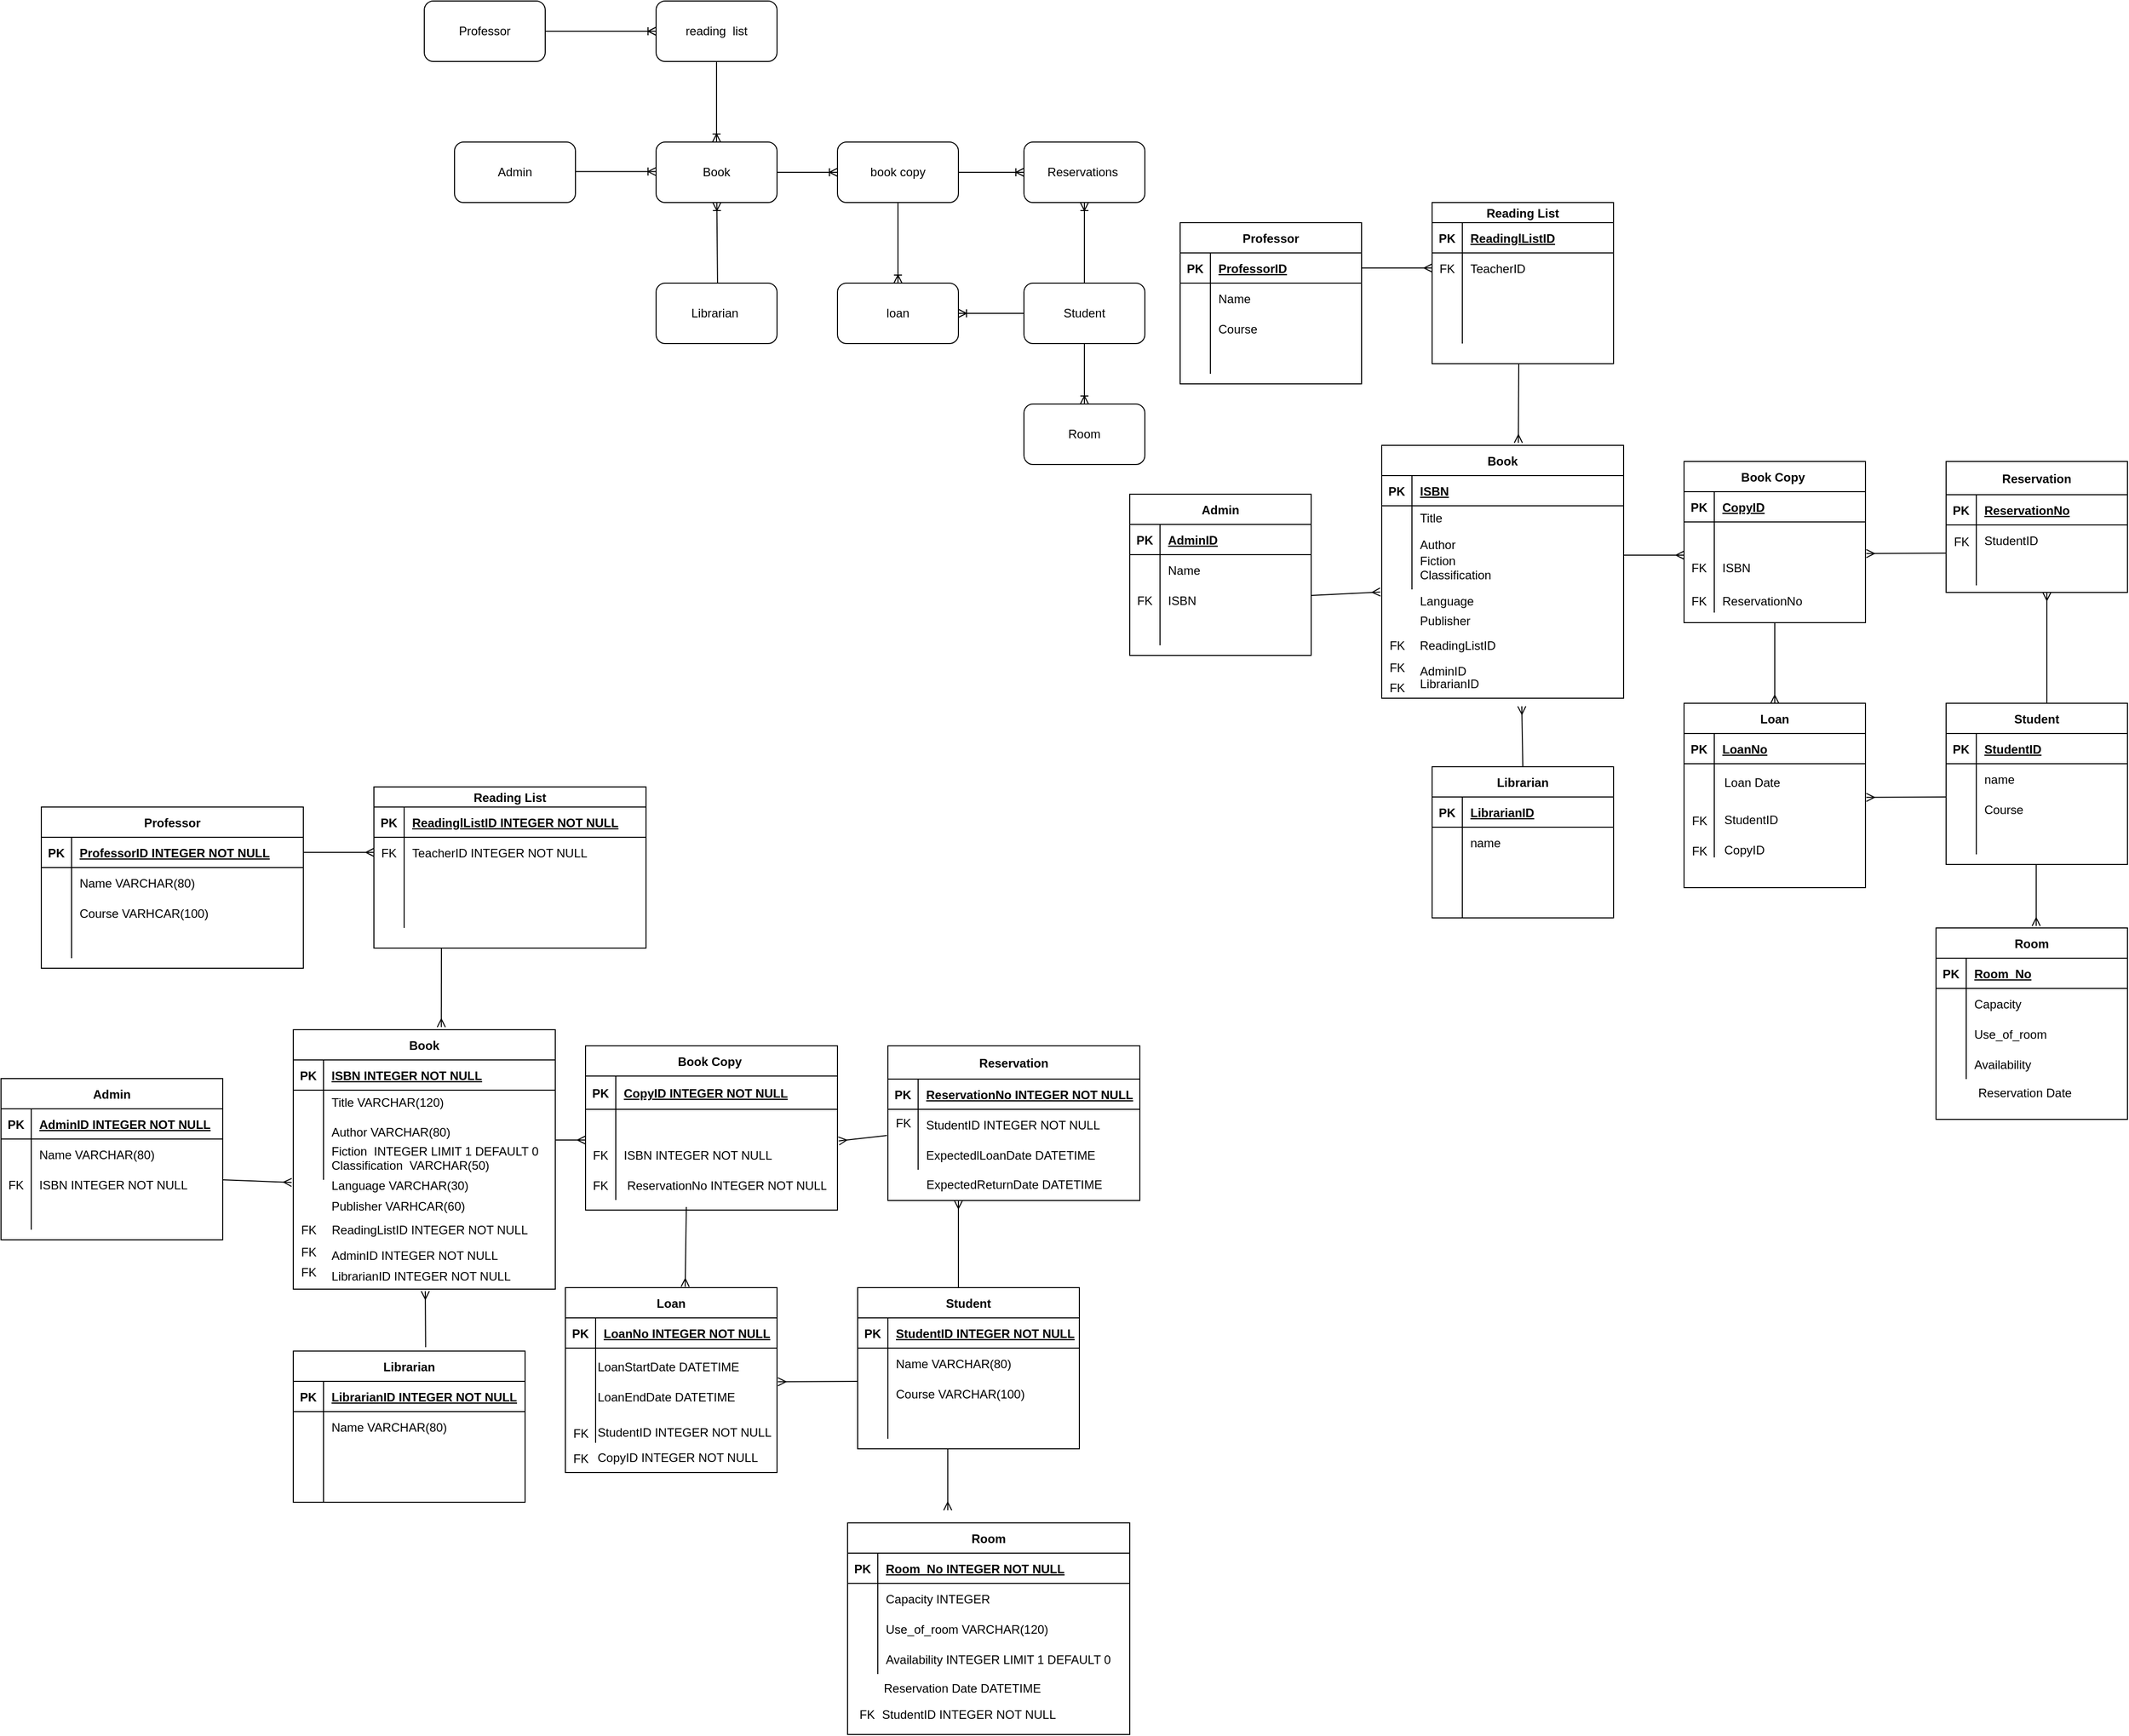 <mxfile version="14.4.9" type="github">
  <diagram id="R2lEEEUBdFMjLlhIrx00" name="Page-1">
    <mxGraphModel dx="4776" dy="1730" grid="1" gridSize="10" guides="1" tooltips="1" connect="1" arrows="1" fold="1" page="1" pageScale="1" pageWidth="850" pageHeight="1100" math="0" shadow="0" extFonts="Permanent Marker^https://fonts.googleapis.com/css?family=Permanent+Marker">
      <root>
        <mxCell id="0" />
        <mxCell id="1" parent="0" />
        <mxCell id="xFcL8hNEeigxIOY4OhWo-2" value="Book" style="rounded=1;whiteSpace=wrap;html=1;" parent="1" vertex="1">
          <mxGeometry x="-920" y="210" width="120" height="60" as="geometry" />
        </mxCell>
        <mxCell id="xFcL8hNEeigxIOY4OhWo-3" value="book copy" style="rounded=1;whiteSpace=wrap;html=1;" parent="1" vertex="1">
          <mxGeometry x="-740" y="210" width="120" height="60" as="geometry" />
        </mxCell>
        <mxCell id="P9wvb_hM8JSS5Aht306l-21" style="edgeStyle=none;rounded=0;orthogonalLoop=1;jettySize=auto;html=1;" parent="1" source="xFcL8hNEeigxIOY4OhWo-4" edge="1">
          <mxGeometry relative="1" as="geometry">
            <mxPoint x="-620" y="390" as="targetPoint" />
          </mxGeometry>
        </mxCell>
        <mxCell id="xFcL8hNEeigxIOY4OhWo-4" value="loan" style="rounded=1;whiteSpace=wrap;html=1;" parent="1" vertex="1">
          <mxGeometry x="-740" y="350" width="120" height="60" as="geometry" />
        </mxCell>
        <mxCell id="xFcL8hNEeigxIOY4OhWo-9" value="Student" style="rounded=1;whiteSpace=wrap;html=1;" parent="1" vertex="1">
          <mxGeometry x="-555" y="350" width="120" height="60" as="geometry" />
        </mxCell>
        <mxCell id="xFcL8hNEeigxIOY4OhWo-12" value="Reservations&amp;nbsp;" style="rounded=1;whiteSpace=wrap;html=1;" parent="1" vertex="1">
          <mxGeometry x="-555" y="210" width="120" height="60" as="geometry" />
        </mxCell>
        <mxCell id="xFcL8hNEeigxIOY4OhWo-15" value="Professor" style="rounded=1;whiteSpace=wrap;html=1;" parent="1" vertex="1">
          <mxGeometry x="-1150" y="70" width="120" height="60" as="geometry" />
        </mxCell>
        <mxCell id="xFcL8hNEeigxIOY4OhWo-16" value="reading &amp;nbsp;list" style="rounded=1;whiteSpace=wrap;html=1;" parent="1" vertex="1">
          <mxGeometry x="-920" y="70" width="120" height="60" as="geometry" />
        </mxCell>
        <mxCell id="xFcL8hNEeigxIOY4OhWo-19" value="Room" style="rounded=1;whiteSpace=wrap;html=1;" parent="1" vertex="1">
          <mxGeometry x="-555" y="470" width="120" height="60" as="geometry" />
        </mxCell>
        <mxCell id="AtB5Vvl12ewjgAIRtyd5-1" value="Professor" style="shape=table;startSize=30;container=1;collapsible=1;childLayout=tableLayout;fixedRows=1;rowLines=0;fontStyle=1;align=center;resizeLast=1;" parent="1" vertex="1">
          <mxGeometry x="-400" y="290" width="180" height="160" as="geometry" />
        </mxCell>
        <mxCell id="AtB5Vvl12ewjgAIRtyd5-2" value="" style="shape=partialRectangle;collapsible=0;dropTarget=0;pointerEvents=0;fillColor=none;top=0;left=0;bottom=1;right=0;points=[[0,0.5],[1,0.5]];portConstraint=eastwest;" parent="AtB5Vvl12ewjgAIRtyd5-1" vertex="1">
          <mxGeometry y="30" width="180" height="30" as="geometry" />
        </mxCell>
        <mxCell id="AtB5Vvl12ewjgAIRtyd5-3" value="PK" style="shape=partialRectangle;connectable=0;fillColor=none;top=0;left=0;bottom=0;right=0;fontStyle=1;overflow=hidden;" parent="AtB5Vvl12ewjgAIRtyd5-2" vertex="1">
          <mxGeometry width="30" height="30" as="geometry" />
        </mxCell>
        <mxCell id="AtB5Vvl12ewjgAIRtyd5-4" value="ProfessorID" style="shape=partialRectangle;connectable=0;fillColor=none;top=0;left=0;bottom=0;right=0;align=left;spacingLeft=6;fontStyle=5;overflow=hidden;" parent="AtB5Vvl12ewjgAIRtyd5-2" vertex="1">
          <mxGeometry x="30" width="150" height="30" as="geometry" />
        </mxCell>
        <mxCell id="AtB5Vvl12ewjgAIRtyd5-5" value="" style="shape=partialRectangle;collapsible=0;dropTarget=0;pointerEvents=0;fillColor=none;top=0;left=0;bottom=0;right=0;points=[[0,0.5],[1,0.5]];portConstraint=eastwest;" parent="AtB5Vvl12ewjgAIRtyd5-1" vertex="1">
          <mxGeometry y="60" width="180" height="30" as="geometry" />
        </mxCell>
        <mxCell id="AtB5Vvl12ewjgAIRtyd5-6" value="" style="shape=partialRectangle;connectable=0;fillColor=none;top=0;left=0;bottom=0;right=0;editable=1;overflow=hidden;" parent="AtB5Vvl12ewjgAIRtyd5-5" vertex="1">
          <mxGeometry width="30" height="30" as="geometry" />
        </mxCell>
        <mxCell id="AtB5Vvl12ewjgAIRtyd5-7" value="Name" style="shape=partialRectangle;connectable=0;fillColor=none;top=0;left=0;bottom=0;right=0;align=left;spacingLeft=6;overflow=hidden;" parent="AtB5Vvl12ewjgAIRtyd5-5" vertex="1">
          <mxGeometry x="30" width="150" height="30" as="geometry" />
        </mxCell>
        <mxCell id="AtB5Vvl12ewjgAIRtyd5-8" value="" style="shape=partialRectangle;collapsible=0;dropTarget=0;pointerEvents=0;fillColor=none;top=0;left=0;bottom=0;right=0;points=[[0,0.5],[1,0.5]];portConstraint=eastwest;" parent="AtB5Vvl12ewjgAIRtyd5-1" vertex="1">
          <mxGeometry y="90" width="180" height="30" as="geometry" />
        </mxCell>
        <mxCell id="AtB5Vvl12ewjgAIRtyd5-9" value="" style="shape=partialRectangle;connectable=0;fillColor=none;top=0;left=0;bottom=0;right=0;editable=1;overflow=hidden;" parent="AtB5Vvl12ewjgAIRtyd5-8" vertex="1">
          <mxGeometry width="30" height="30" as="geometry" />
        </mxCell>
        <mxCell id="AtB5Vvl12ewjgAIRtyd5-10" value="Course" style="shape=partialRectangle;connectable=0;fillColor=none;top=0;left=0;bottom=0;right=0;align=left;spacingLeft=6;overflow=hidden;" parent="AtB5Vvl12ewjgAIRtyd5-8" vertex="1">
          <mxGeometry x="30" width="150" height="30" as="geometry" />
        </mxCell>
        <mxCell id="AtB5Vvl12ewjgAIRtyd5-11" value="" style="shape=partialRectangle;collapsible=0;dropTarget=0;pointerEvents=0;fillColor=none;top=0;left=0;bottom=0;right=0;points=[[0,0.5],[1,0.5]];portConstraint=eastwest;" parent="AtB5Vvl12ewjgAIRtyd5-1" vertex="1">
          <mxGeometry y="120" width="180" height="30" as="geometry" />
        </mxCell>
        <mxCell id="AtB5Vvl12ewjgAIRtyd5-12" value="" style="shape=partialRectangle;connectable=0;fillColor=none;top=0;left=0;bottom=0;right=0;editable=1;overflow=hidden;" parent="AtB5Vvl12ewjgAIRtyd5-11" vertex="1">
          <mxGeometry width="30" height="30" as="geometry" />
        </mxCell>
        <mxCell id="AtB5Vvl12ewjgAIRtyd5-13" value="" style="shape=partialRectangle;connectable=0;fillColor=none;top=0;left=0;bottom=0;right=0;align=left;spacingLeft=6;overflow=hidden;" parent="AtB5Vvl12ewjgAIRtyd5-11" vertex="1">
          <mxGeometry x="30" width="150" height="30" as="geometry" />
        </mxCell>
        <mxCell id="AtB5Vvl12ewjgAIRtyd5-14" value="Librarian&amp;nbsp;" style="rounded=1;whiteSpace=wrap;html=1;" parent="1" vertex="1">
          <mxGeometry x="-920" y="350" width="120" height="60" as="geometry" />
        </mxCell>
        <mxCell id="AtB5Vvl12ewjgAIRtyd5-16" value="Reading List" style="shape=table;startSize=20;container=1;collapsible=1;childLayout=tableLayout;fixedRows=1;rowLines=0;fontStyle=1;align=center;resizeLast=1;" parent="1" vertex="1">
          <mxGeometry x="-150" y="270" width="180" height="160" as="geometry" />
        </mxCell>
        <mxCell id="AtB5Vvl12ewjgAIRtyd5-17" value="" style="shape=partialRectangle;collapsible=0;dropTarget=0;pointerEvents=0;fillColor=none;top=0;left=0;bottom=1;right=0;points=[[0,0.5],[1,0.5]];portConstraint=eastwest;" parent="AtB5Vvl12ewjgAIRtyd5-16" vertex="1">
          <mxGeometry y="20" width="180" height="30" as="geometry" />
        </mxCell>
        <mxCell id="AtB5Vvl12ewjgAIRtyd5-18" value="PK" style="shape=partialRectangle;connectable=0;fillColor=none;top=0;left=0;bottom=0;right=0;fontStyle=1;overflow=hidden;" parent="AtB5Vvl12ewjgAIRtyd5-17" vertex="1">
          <mxGeometry width="30" height="30" as="geometry" />
        </mxCell>
        <mxCell id="AtB5Vvl12ewjgAIRtyd5-19" value="ReadinglListID" style="shape=partialRectangle;connectable=0;fillColor=none;top=0;left=0;bottom=0;right=0;align=left;spacingLeft=6;fontStyle=5;overflow=hidden;" parent="AtB5Vvl12ewjgAIRtyd5-17" vertex="1">
          <mxGeometry x="30" width="150" height="30" as="geometry" />
        </mxCell>
        <mxCell id="AtB5Vvl12ewjgAIRtyd5-20" value="" style="shape=partialRectangle;collapsible=0;dropTarget=0;pointerEvents=0;fillColor=none;top=0;left=0;bottom=0;right=0;points=[[0,0.5],[1,0.5]];portConstraint=eastwest;" parent="AtB5Vvl12ewjgAIRtyd5-16" vertex="1">
          <mxGeometry y="50" width="180" height="30" as="geometry" />
        </mxCell>
        <mxCell id="AtB5Vvl12ewjgAIRtyd5-21" value="FK" style="shape=partialRectangle;connectable=0;fillColor=none;top=0;left=0;bottom=0;right=0;editable=1;overflow=hidden;" parent="AtB5Vvl12ewjgAIRtyd5-20" vertex="1">
          <mxGeometry width="30" height="30" as="geometry" />
        </mxCell>
        <mxCell id="AtB5Vvl12ewjgAIRtyd5-22" value="TeacherID" style="shape=partialRectangle;connectable=0;fillColor=none;top=0;left=0;bottom=0;right=0;align=left;spacingLeft=6;overflow=hidden;" parent="AtB5Vvl12ewjgAIRtyd5-20" vertex="1">
          <mxGeometry x="30" width="150" height="30" as="geometry" />
        </mxCell>
        <mxCell id="AtB5Vvl12ewjgAIRtyd5-23" value="" style="shape=partialRectangle;collapsible=0;dropTarget=0;pointerEvents=0;fillColor=none;top=0;left=0;bottom=0;right=0;points=[[0,0.5],[1,0.5]];portConstraint=eastwest;" parent="AtB5Vvl12ewjgAIRtyd5-16" vertex="1">
          <mxGeometry y="80" width="180" height="30" as="geometry" />
        </mxCell>
        <mxCell id="AtB5Vvl12ewjgAIRtyd5-24" value="" style="shape=partialRectangle;connectable=0;fillColor=none;top=0;left=0;bottom=0;right=0;editable=1;overflow=hidden;" parent="AtB5Vvl12ewjgAIRtyd5-23" vertex="1">
          <mxGeometry width="30" height="30" as="geometry" />
        </mxCell>
        <mxCell id="AtB5Vvl12ewjgAIRtyd5-25" value="" style="shape=partialRectangle;connectable=0;fillColor=none;top=0;left=0;bottom=0;right=0;align=left;spacingLeft=6;overflow=hidden;" parent="AtB5Vvl12ewjgAIRtyd5-23" vertex="1">
          <mxGeometry x="30" width="150" height="30" as="geometry" />
        </mxCell>
        <mxCell id="AtB5Vvl12ewjgAIRtyd5-26" value="" style="shape=partialRectangle;collapsible=0;dropTarget=0;pointerEvents=0;fillColor=none;top=0;left=0;bottom=0;right=0;points=[[0,0.5],[1,0.5]];portConstraint=eastwest;" parent="AtB5Vvl12ewjgAIRtyd5-16" vertex="1">
          <mxGeometry y="110" width="180" height="30" as="geometry" />
        </mxCell>
        <mxCell id="AtB5Vvl12ewjgAIRtyd5-27" value="" style="shape=partialRectangle;connectable=0;fillColor=none;top=0;left=0;bottom=0;right=0;editable=1;overflow=hidden;" parent="AtB5Vvl12ewjgAIRtyd5-26" vertex="1">
          <mxGeometry width="30" height="30" as="geometry" />
        </mxCell>
        <mxCell id="AtB5Vvl12ewjgAIRtyd5-28" value="" style="shape=partialRectangle;connectable=0;fillColor=none;top=0;left=0;bottom=0;right=0;align=left;spacingLeft=6;overflow=hidden;" parent="AtB5Vvl12ewjgAIRtyd5-26" vertex="1">
          <mxGeometry x="30" width="150" height="30" as="geometry" />
        </mxCell>
        <mxCell id="AtB5Vvl12ewjgAIRtyd5-29" value="Book" style="shape=table;startSize=30;container=1;collapsible=1;childLayout=tableLayout;fixedRows=1;rowLines=0;fontStyle=1;align=center;resizeLast=1;" parent="1" vertex="1">
          <mxGeometry x="-200" y="511" width="240" height="251" as="geometry" />
        </mxCell>
        <mxCell id="AtB5Vvl12ewjgAIRtyd5-30" value="" style="shape=partialRectangle;collapsible=0;dropTarget=0;pointerEvents=0;fillColor=none;top=0;left=0;bottom=1;right=0;points=[[0,0.5],[1,0.5]];portConstraint=eastwest;" parent="AtB5Vvl12ewjgAIRtyd5-29" vertex="1">
          <mxGeometry y="30" width="240" height="30" as="geometry" />
        </mxCell>
        <mxCell id="AtB5Vvl12ewjgAIRtyd5-31" value="PK" style="shape=partialRectangle;connectable=0;fillColor=none;top=0;left=0;bottom=0;right=0;fontStyle=1;overflow=hidden;" parent="AtB5Vvl12ewjgAIRtyd5-30" vertex="1">
          <mxGeometry width="30" height="30" as="geometry" />
        </mxCell>
        <mxCell id="AtB5Vvl12ewjgAIRtyd5-32" value="ISBN" style="shape=partialRectangle;connectable=0;fillColor=none;top=0;left=0;bottom=0;right=0;align=left;spacingLeft=6;fontStyle=5;overflow=hidden;" parent="AtB5Vvl12ewjgAIRtyd5-30" vertex="1">
          <mxGeometry x="30" width="210" height="30" as="geometry" />
        </mxCell>
        <mxCell id="AtB5Vvl12ewjgAIRtyd5-33" value="" style="shape=partialRectangle;collapsible=0;dropTarget=0;pointerEvents=0;fillColor=none;top=0;left=0;bottom=0;right=0;points=[[0,0.5],[1,0.5]];portConstraint=eastwest;" parent="AtB5Vvl12ewjgAIRtyd5-29" vertex="1">
          <mxGeometry y="60" width="240" height="23" as="geometry" />
        </mxCell>
        <mxCell id="AtB5Vvl12ewjgAIRtyd5-34" value="" style="shape=partialRectangle;connectable=0;fillColor=none;top=0;left=0;bottom=0;right=0;editable=1;overflow=hidden;" parent="AtB5Vvl12ewjgAIRtyd5-33" vertex="1">
          <mxGeometry width="30" height="23" as="geometry" />
        </mxCell>
        <mxCell id="AtB5Vvl12ewjgAIRtyd5-35" value="Title" style="shape=partialRectangle;connectable=0;fillColor=none;top=0;left=0;bottom=0;right=0;align=left;spacingLeft=6;overflow=hidden;" parent="AtB5Vvl12ewjgAIRtyd5-33" vertex="1">
          <mxGeometry x="30" width="210" height="23" as="geometry" />
        </mxCell>
        <mxCell id="AtB5Vvl12ewjgAIRtyd5-36" value="" style="shape=partialRectangle;collapsible=0;dropTarget=0;pointerEvents=0;fillColor=none;top=0;left=0;bottom=0;right=0;points=[[0,0.5],[1,0.5]];portConstraint=eastwest;" parent="AtB5Vvl12ewjgAIRtyd5-29" vertex="1">
          <mxGeometry y="83" width="240" height="30" as="geometry" />
        </mxCell>
        <mxCell id="AtB5Vvl12ewjgAIRtyd5-37" value="" style="shape=partialRectangle;connectable=0;fillColor=none;top=0;left=0;bottom=0;right=0;editable=1;overflow=hidden;" parent="AtB5Vvl12ewjgAIRtyd5-36" vertex="1">
          <mxGeometry width="30" height="30" as="geometry" />
        </mxCell>
        <mxCell id="AtB5Vvl12ewjgAIRtyd5-38" value="Author" style="shape=partialRectangle;connectable=0;fillColor=none;top=0;left=0;bottom=0;right=0;align=left;spacingLeft=6;overflow=hidden;" parent="AtB5Vvl12ewjgAIRtyd5-36" vertex="1">
          <mxGeometry x="30" width="210" height="30" as="geometry" />
        </mxCell>
        <mxCell id="AtB5Vvl12ewjgAIRtyd5-39" value="" style="shape=partialRectangle;collapsible=0;dropTarget=0;pointerEvents=0;fillColor=none;top=0;left=0;bottom=0;right=0;points=[[0,0.5],[1,0.5]];portConstraint=eastwest;" parent="AtB5Vvl12ewjgAIRtyd5-29" vertex="1">
          <mxGeometry y="113" width="240" height="30" as="geometry" />
        </mxCell>
        <mxCell id="AtB5Vvl12ewjgAIRtyd5-40" value="" style="shape=partialRectangle;connectable=0;fillColor=none;top=0;left=0;bottom=0;right=0;editable=1;overflow=hidden;" parent="AtB5Vvl12ewjgAIRtyd5-39" vertex="1">
          <mxGeometry width="30" height="30" as="geometry" />
        </mxCell>
        <mxCell id="AtB5Vvl12ewjgAIRtyd5-41" value="Classification " style="shape=partialRectangle;connectable=0;fillColor=none;top=0;left=0;bottom=0;right=0;align=left;spacingLeft=6;overflow=hidden;" parent="AtB5Vvl12ewjgAIRtyd5-39" vertex="1">
          <mxGeometry x="30" width="210" height="30" as="geometry" />
        </mxCell>
        <mxCell id="AtB5Vvl12ewjgAIRtyd5-42" value="Book Copy " style="shape=table;startSize=30;container=1;collapsible=1;childLayout=tableLayout;fixedRows=1;rowLines=0;fontStyle=1;align=center;resizeLast=1;" parent="1" vertex="1">
          <mxGeometry x="100" y="527" width="180" height="160" as="geometry" />
        </mxCell>
        <mxCell id="AtB5Vvl12ewjgAIRtyd5-43" value="" style="shape=partialRectangle;collapsible=0;dropTarget=0;pointerEvents=0;fillColor=none;top=0;left=0;bottom=1;right=0;points=[[0,0.5],[1,0.5]];portConstraint=eastwest;" parent="AtB5Vvl12ewjgAIRtyd5-42" vertex="1">
          <mxGeometry y="30" width="180" height="30" as="geometry" />
        </mxCell>
        <mxCell id="AtB5Vvl12ewjgAIRtyd5-44" value="PK" style="shape=partialRectangle;connectable=0;fillColor=none;top=0;left=0;bottom=0;right=0;fontStyle=1;overflow=hidden;" parent="AtB5Vvl12ewjgAIRtyd5-43" vertex="1">
          <mxGeometry width="30" height="30" as="geometry" />
        </mxCell>
        <mxCell id="AtB5Vvl12ewjgAIRtyd5-45" value="CopyID" style="shape=partialRectangle;connectable=0;fillColor=none;top=0;left=0;bottom=0;right=0;align=left;spacingLeft=6;fontStyle=5;overflow=hidden;" parent="AtB5Vvl12ewjgAIRtyd5-43" vertex="1">
          <mxGeometry x="30" width="150" height="30" as="geometry" />
        </mxCell>
        <mxCell id="AtB5Vvl12ewjgAIRtyd5-46" value="" style="shape=partialRectangle;collapsible=0;dropTarget=0;pointerEvents=0;fillColor=none;top=0;left=0;bottom=0;right=0;points=[[0,0.5],[1,0.5]];portConstraint=eastwest;" parent="AtB5Vvl12ewjgAIRtyd5-42" vertex="1">
          <mxGeometry y="60" width="180" height="30" as="geometry" />
        </mxCell>
        <mxCell id="AtB5Vvl12ewjgAIRtyd5-47" value="" style="shape=partialRectangle;connectable=0;fillColor=none;top=0;left=0;bottom=0;right=0;editable=1;overflow=hidden;" parent="AtB5Vvl12ewjgAIRtyd5-46" vertex="1">
          <mxGeometry width="30" height="30" as="geometry" />
        </mxCell>
        <mxCell id="AtB5Vvl12ewjgAIRtyd5-48" value="" style="shape=partialRectangle;connectable=0;fillColor=none;top=0;left=0;bottom=0;right=0;align=left;spacingLeft=6;overflow=hidden;" parent="AtB5Vvl12ewjgAIRtyd5-46" vertex="1">
          <mxGeometry x="30" width="150" height="30" as="geometry" />
        </mxCell>
        <mxCell id="AtB5Vvl12ewjgAIRtyd5-49" value="" style="shape=partialRectangle;collapsible=0;dropTarget=0;pointerEvents=0;fillColor=none;top=0;left=0;bottom=0;right=0;points=[[0,0.5],[1,0.5]];portConstraint=eastwest;" parent="AtB5Vvl12ewjgAIRtyd5-42" vertex="1">
          <mxGeometry y="90" width="180" height="30" as="geometry" />
        </mxCell>
        <mxCell id="AtB5Vvl12ewjgAIRtyd5-50" value="FK" style="shape=partialRectangle;connectable=0;fillColor=none;top=0;left=0;bottom=0;right=0;editable=1;overflow=hidden;" parent="AtB5Vvl12ewjgAIRtyd5-49" vertex="1">
          <mxGeometry width="30" height="30" as="geometry" />
        </mxCell>
        <mxCell id="AtB5Vvl12ewjgAIRtyd5-51" value="ISBN" style="shape=partialRectangle;connectable=0;fillColor=none;top=0;left=0;bottom=0;right=0;align=left;spacingLeft=6;overflow=hidden;" parent="AtB5Vvl12ewjgAIRtyd5-49" vertex="1">
          <mxGeometry x="30" width="150" height="30" as="geometry" />
        </mxCell>
        <mxCell id="AtB5Vvl12ewjgAIRtyd5-52" value="" style="shape=partialRectangle;collapsible=0;dropTarget=0;pointerEvents=0;fillColor=none;top=0;left=0;bottom=0;right=0;points=[[0,0.5],[1,0.5]];portConstraint=eastwest;" parent="AtB5Vvl12ewjgAIRtyd5-42" vertex="1">
          <mxGeometry y="120" width="180" height="30" as="geometry" />
        </mxCell>
        <mxCell id="AtB5Vvl12ewjgAIRtyd5-53" value="" style="shape=partialRectangle;connectable=0;fillColor=none;top=0;left=0;bottom=0;right=0;editable=1;overflow=hidden;" parent="AtB5Vvl12ewjgAIRtyd5-52" vertex="1">
          <mxGeometry width="30" height="30" as="geometry" />
        </mxCell>
        <mxCell id="AtB5Vvl12ewjgAIRtyd5-54" value="" style="shape=partialRectangle;connectable=0;fillColor=none;top=0;left=0;bottom=0;right=0;align=left;spacingLeft=6;overflow=hidden;" parent="AtB5Vvl12ewjgAIRtyd5-52" vertex="1">
          <mxGeometry x="30" width="150" height="30" as="geometry" />
        </mxCell>
        <mxCell id="AtB5Vvl12ewjgAIRtyd5-57" value="Librarian" style="shape=table;startSize=30;container=1;collapsible=1;childLayout=tableLayout;fixedRows=1;rowLines=0;fontStyle=1;align=center;resizeLast=1;" parent="1" vertex="1">
          <mxGeometry x="-150" y="830" width="180" height="150" as="geometry" />
        </mxCell>
        <mxCell id="AtB5Vvl12ewjgAIRtyd5-58" value="" style="shape=partialRectangle;collapsible=0;dropTarget=0;pointerEvents=0;fillColor=none;top=0;left=0;bottom=1;right=0;points=[[0,0.5],[1,0.5]];portConstraint=eastwest;" parent="AtB5Vvl12ewjgAIRtyd5-57" vertex="1">
          <mxGeometry y="30" width="180" height="30" as="geometry" />
        </mxCell>
        <mxCell id="AtB5Vvl12ewjgAIRtyd5-59" value="PK" style="shape=partialRectangle;connectable=0;fillColor=none;top=0;left=0;bottom=0;right=0;fontStyle=1;overflow=hidden;" parent="AtB5Vvl12ewjgAIRtyd5-58" vertex="1">
          <mxGeometry width="30" height="30" as="geometry" />
        </mxCell>
        <mxCell id="AtB5Vvl12ewjgAIRtyd5-60" value="LibrarianID" style="shape=partialRectangle;connectable=0;fillColor=none;top=0;left=0;bottom=0;right=0;align=left;spacingLeft=6;fontStyle=5;overflow=hidden;" parent="AtB5Vvl12ewjgAIRtyd5-58" vertex="1">
          <mxGeometry x="30" width="150" height="30" as="geometry" />
        </mxCell>
        <mxCell id="AtB5Vvl12ewjgAIRtyd5-61" value="" style="shape=partialRectangle;collapsible=0;dropTarget=0;pointerEvents=0;fillColor=none;top=0;left=0;bottom=0;right=0;points=[[0,0.5],[1,0.5]];portConstraint=eastwest;" parent="AtB5Vvl12ewjgAIRtyd5-57" vertex="1">
          <mxGeometry y="60" width="180" height="30" as="geometry" />
        </mxCell>
        <mxCell id="AtB5Vvl12ewjgAIRtyd5-62" value="" style="shape=partialRectangle;connectable=0;fillColor=none;top=0;left=0;bottom=0;right=0;editable=1;overflow=hidden;" parent="AtB5Vvl12ewjgAIRtyd5-61" vertex="1">
          <mxGeometry width="30" height="30" as="geometry" />
        </mxCell>
        <mxCell id="AtB5Vvl12ewjgAIRtyd5-63" value="name" style="shape=partialRectangle;connectable=0;fillColor=none;top=0;left=0;bottom=0;right=0;align=left;spacingLeft=6;overflow=hidden;" parent="AtB5Vvl12ewjgAIRtyd5-61" vertex="1">
          <mxGeometry x="30" width="150" height="30" as="geometry" />
        </mxCell>
        <mxCell id="AtB5Vvl12ewjgAIRtyd5-64" value="" style="shape=partialRectangle;collapsible=0;dropTarget=0;pointerEvents=0;fillColor=none;top=0;left=0;bottom=0;right=0;points=[[0,0.5],[1,0.5]];portConstraint=eastwest;" parent="AtB5Vvl12ewjgAIRtyd5-57" vertex="1">
          <mxGeometry y="90" width="180" height="30" as="geometry" />
        </mxCell>
        <mxCell id="AtB5Vvl12ewjgAIRtyd5-65" value="" style="shape=partialRectangle;connectable=0;fillColor=none;top=0;left=0;bottom=0;right=0;editable=1;overflow=hidden;" parent="AtB5Vvl12ewjgAIRtyd5-64" vertex="1">
          <mxGeometry width="30" height="30" as="geometry" />
        </mxCell>
        <mxCell id="AtB5Vvl12ewjgAIRtyd5-66" value="" style="shape=partialRectangle;connectable=0;fillColor=none;top=0;left=0;bottom=0;right=0;align=left;spacingLeft=6;overflow=hidden;" parent="AtB5Vvl12ewjgAIRtyd5-64" vertex="1">
          <mxGeometry x="30" width="150" height="30" as="geometry" />
        </mxCell>
        <mxCell id="AtB5Vvl12ewjgAIRtyd5-67" value="" style="shape=partialRectangle;collapsible=0;dropTarget=0;pointerEvents=0;fillColor=none;top=0;left=0;bottom=0;right=0;points=[[0,0.5],[1,0.5]];portConstraint=eastwest;" parent="AtB5Vvl12ewjgAIRtyd5-57" vertex="1">
          <mxGeometry y="120" width="180" height="30" as="geometry" />
        </mxCell>
        <mxCell id="AtB5Vvl12ewjgAIRtyd5-68" value="" style="shape=partialRectangle;connectable=0;fillColor=none;top=0;left=0;bottom=0;right=0;editable=1;overflow=hidden;" parent="AtB5Vvl12ewjgAIRtyd5-67" vertex="1">
          <mxGeometry width="30" height="30" as="geometry" />
        </mxCell>
        <mxCell id="AtB5Vvl12ewjgAIRtyd5-69" value="" style="shape=partialRectangle;connectable=0;fillColor=none;top=0;left=0;bottom=0;right=0;align=left;spacingLeft=6;overflow=hidden;" parent="AtB5Vvl12ewjgAIRtyd5-67" vertex="1">
          <mxGeometry x="30" width="150" height="30" as="geometry" />
        </mxCell>
        <mxCell id="AtB5Vvl12ewjgAIRtyd5-70" value="Loan" style="shape=table;startSize=30;container=1;collapsible=1;childLayout=tableLayout;fixedRows=1;rowLines=0;fontStyle=1;align=center;resizeLast=1;" parent="1" vertex="1">
          <mxGeometry x="100" y="767" width="180" height="183" as="geometry" />
        </mxCell>
        <mxCell id="AtB5Vvl12ewjgAIRtyd5-71" value="" style="shape=partialRectangle;collapsible=0;dropTarget=0;pointerEvents=0;fillColor=none;top=0;left=0;bottom=1;right=0;points=[[0,0.5],[1,0.5]];portConstraint=eastwest;" parent="AtB5Vvl12ewjgAIRtyd5-70" vertex="1">
          <mxGeometry y="30" width="180" height="30" as="geometry" />
        </mxCell>
        <mxCell id="AtB5Vvl12ewjgAIRtyd5-72" value="PK" style="shape=partialRectangle;connectable=0;fillColor=none;top=0;left=0;bottom=0;right=0;fontStyle=1;overflow=hidden;" parent="AtB5Vvl12ewjgAIRtyd5-71" vertex="1">
          <mxGeometry width="30" height="30" as="geometry" />
        </mxCell>
        <mxCell id="AtB5Vvl12ewjgAIRtyd5-73" value="LoanNo" style="shape=partialRectangle;connectable=0;fillColor=none;top=0;left=0;bottom=0;right=0;align=left;spacingLeft=6;fontStyle=5;overflow=hidden;" parent="AtB5Vvl12ewjgAIRtyd5-71" vertex="1">
          <mxGeometry x="30" width="150" height="30" as="geometry" />
        </mxCell>
        <mxCell id="AtB5Vvl12ewjgAIRtyd5-74" value="" style="shape=partialRectangle;collapsible=0;dropTarget=0;pointerEvents=0;fillColor=none;top=0;left=0;bottom=0;right=0;points=[[0,0.5],[1,0.5]];portConstraint=eastwest;" parent="AtB5Vvl12ewjgAIRtyd5-70" vertex="1">
          <mxGeometry y="60" width="180" height="30" as="geometry" />
        </mxCell>
        <mxCell id="AtB5Vvl12ewjgAIRtyd5-75" value="" style="shape=partialRectangle;connectable=0;fillColor=none;top=0;left=0;bottom=0;right=0;editable=1;overflow=hidden;" parent="AtB5Vvl12ewjgAIRtyd5-74" vertex="1">
          <mxGeometry width="30" height="30" as="geometry" />
        </mxCell>
        <mxCell id="AtB5Vvl12ewjgAIRtyd5-76" value="" style="shape=partialRectangle;connectable=0;fillColor=none;top=0;left=0;bottom=0;right=0;align=left;spacingLeft=6;overflow=hidden;" parent="AtB5Vvl12ewjgAIRtyd5-74" vertex="1">
          <mxGeometry x="30" width="150" height="30" as="geometry" />
        </mxCell>
        <mxCell id="AtB5Vvl12ewjgAIRtyd5-77" value="" style="shape=partialRectangle;collapsible=0;dropTarget=0;pointerEvents=0;fillColor=none;top=0;left=0;bottom=0;right=0;points=[[0,0.5],[1,0.5]];portConstraint=eastwest;" parent="AtB5Vvl12ewjgAIRtyd5-70" vertex="1">
          <mxGeometry y="90" width="180" height="30" as="geometry" />
        </mxCell>
        <mxCell id="AtB5Vvl12ewjgAIRtyd5-78" value="" style="shape=partialRectangle;connectable=0;fillColor=none;top=0;left=0;bottom=0;right=0;editable=1;overflow=hidden;" parent="AtB5Vvl12ewjgAIRtyd5-77" vertex="1">
          <mxGeometry width="30" height="30" as="geometry" />
        </mxCell>
        <mxCell id="AtB5Vvl12ewjgAIRtyd5-79" value="" style="shape=partialRectangle;connectable=0;fillColor=none;top=0;left=0;bottom=0;right=0;align=left;spacingLeft=6;overflow=hidden;" parent="AtB5Vvl12ewjgAIRtyd5-77" vertex="1">
          <mxGeometry x="30" width="150" height="30" as="geometry" />
        </mxCell>
        <mxCell id="AtB5Vvl12ewjgAIRtyd5-80" value="" style="shape=partialRectangle;collapsible=0;dropTarget=0;pointerEvents=0;fillColor=none;top=0;left=0;bottom=0;right=0;points=[[0,0.5],[1,0.5]];portConstraint=eastwest;" parent="AtB5Vvl12ewjgAIRtyd5-70" vertex="1">
          <mxGeometry y="120" width="180" height="33" as="geometry" />
        </mxCell>
        <mxCell id="AtB5Vvl12ewjgAIRtyd5-81" value="" style="shape=partialRectangle;connectable=0;fillColor=none;top=0;left=0;bottom=0;right=0;editable=1;overflow=hidden;" parent="AtB5Vvl12ewjgAIRtyd5-80" vertex="1">
          <mxGeometry width="30" height="33" as="geometry" />
        </mxCell>
        <mxCell id="AtB5Vvl12ewjgAIRtyd5-82" value="" style="shape=partialRectangle;connectable=0;fillColor=none;top=0;left=0;bottom=0;right=0;align=left;spacingLeft=6;overflow=hidden;" parent="AtB5Vvl12ewjgAIRtyd5-80" vertex="1">
          <mxGeometry x="30" width="150" height="33" as="geometry" />
        </mxCell>
        <mxCell id="AtB5Vvl12ewjgAIRtyd5-83" value="Reservation" style="shape=table;startSize=33;container=1;collapsible=1;childLayout=tableLayout;fixedRows=1;rowLines=0;fontStyle=1;align=center;resizeLast=1;" parent="1" vertex="1">
          <mxGeometry x="360" y="527" width="180" height="130" as="geometry" />
        </mxCell>
        <mxCell id="AtB5Vvl12ewjgAIRtyd5-84" value="" style="shape=partialRectangle;collapsible=0;dropTarget=0;pointerEvents=0;fillColor=none;top=0;left=0;bottom=1;right=0;points=[[0,0.5],[1,0.5]];portConstraint=eastwest;" parent="AtB5Vvl12ewjgAIRtyd5-83" vertex="1">
          <mxGeometry y="33" width="180" height="30" as="geometry" />
        </mxCell>
        <mxCell id="AtB5Vvl12ewjgAIRtyd5-85" value="PK" style="shape=partialRectangle;connectable=0;fillColor=none;top=0;left=0;bottom=0;right=0;fontStyle=1;overflow=hidden;" parent="AtB5Vvl12ewjgAIRtyd5-84" vertex="1">
          <mxGeometry width="30" height="30" as="geometry" />
        </mxCell>
        <mxCell id="AtB5Vvl12ewjgAIRtyd5-86" value="ReservationNo" style="shape=partialRectangle;connectable=0;fillColor=none;top=0;left=0;bottom=0;right=0;align=left;spacingLeft=6;fontStyle=5;overflow=hidden;" parent="AtB5Vvl12ewjgAIRtyd5-84" vertex="1">
          <mxGeometry x="30" width="150" height="30" as="geometry" />
        </mxCell>
        <mxCell id="AtB5Vvl12ewjgAIRtyd5-87" value="" style="shape=partialRectangle;collapsible=0;dropTarget=0;pointerEvents=0;fillColor=none;top=0;left=0;bottom=0;right=0;points=[[0,0.5],[1,0.5]];portConstraint=eastwest;" parent="AtB5Vvl12ewjgAIRtyd5-83" vertex="1">
          <mxGeometry y="63" width="180" height="30" as="geometry" />
        </mxCell>
        <mxCell id="AtB5Vvl12ewjgAIRtyd5-88" value="" style="shape=partialRectangle;connectable=0;fillColor=none;top=0;left=0;bottom=0;right=0;editable=1;overflow=hidden;" parent="AtB5Vvl12ewjgAIRtyd5-87" vertex="1">
          <mxGeometry width="30" height="30" as="geometry" />
        </mxCell>
        <mxCell id="AtB5Vvl12ewjgAIRtyd5-89" value="StudentID" style="shape=partialRectangle;connectable=0;fillColor=none;top=0;left=0;bottom=0;right=0;align=left;spacingLeft=6;overflow=hidden;" parent="AtB5Vvl12ewjgAIRtyd5-87" vertex="1">
          <mxGeometry x="30" width="150" height="30" as="geometry" />
        </mxCell>
        <mxCell id="AtB5Vvl12ewjgAIRtyd5-90" value="" style="shape=partialRectangle;collapsible=0;dropTarget=0;pointerEvents=0;fillColor=none;top=0;left=0;bottom=0;right=0;points=[[0,0.5],[1,0.5]];portConstraint=eastwest;" parent="AtB5Vvl12ewjgAIRtyd5-83" vertex="1">
          <mxGeometry y="93" width="180" height="30" as="geometry" />
        </mxCell>
        <mxCell id="AtB5Vvl12ewjgAIRtyd5-91" value="" style="shape=partialRectangle;connectable=0;fillColor=none;top=0;left=0;bottom=0;right=0;editable=1;overflow=hidden;" parent="AtB5Vvl12ewjgAIRtyd5-90" vertex="1">
          <mxGeometry width="30" height="30" as="geometry" />
        </mxCell>
        <mxCell id="AtB5Vvl12ewjgAIRtyd5-92" value="" style="shape=partialRectangle;connectable=0;fillColor=none;top=0;left=0;bottom=0;right=0;align=left;spacingLeft=6;overflow=hidden;" parent="AtB5Vvl12ewjgAIRtyd5-90" vertex="1">
          <mxGeometry x="30" width="150" height="30" as="geometry" />
        </mxCell>
        <mxCell id="AtB5Vvl12ewjgAIRtyd5-96" value="Student" style="shape=table;startSize=30;container=1;collapsible=1;childLayout=tableLayout;fixedRows=1;rowLines=0;fontStyle=1;align=center;resizeLast=1;" parent="1" vertex="1">
          <mxGeometry x="360" y="767" width="180" height="160" as="geometry" />
        </mxCell>
        <mxCell id="AtB5Vvl12ewjgAIRtyd5-97" value="" style="shape=partialRectangle;collapsible=0;dropTarget=0;pointerEvents=0;fillColor=none;top=0;left=0;bottom=1;right=0;points=[[0,0.5],[1,0.5]];portConstraint=eastwest;" parent="AtB5Vvl12ewjgAIRtyd5-96" vertex="1">
          <mxGeometry y="30" width="180" height="30" as="geometry" />
        </mxCell>
        <mxCell id="AtB5Vvl12ewjgAIRtyd5-98" value="PK" style="shape=partialRectangle;connectable=0;fillColor=none;top=0;left=0;bottom=0;right=0;fontStyle=1;overflow=hidden;" parent="AtB5Vvl12ewjgAIRtyd5-97" vertex="1">
          <mxGeometry width="30" height="30" as="geometry" />
        </mxCell>
        <mxCell id="AtB5Vvl12ewjgAIRtyd5-99" value="StudentID" style="shape=partialRectangle;connectable=0;fillColor=none;top=0;left=0;bottom=0;right=0;align=left;spacingLeft=6;fontStyle=5;overflow=hidden;" parent="AtB5Vvl12ewjgAIRtyd5-97" vertex="1">
          <mxGeometry x="30" width="150" height="30" as="geometry" />
        </mxCell>
        <mxCell id="AtB5Vvl12ewjgAIRtyd5-100" value="" style="shape=partialRectangle;collapsible=0;dropTarget=0;pointerEvents=0;fillColor=none;top=0;left=0;bottom=0;right=0;points=[[0,0.5],[1,0.5]];portConstraint=eastwest;" parent="AtB5Vvl12ewjgAIRtyd5-96" vertex="1">
          <mxGeometry y="60" width="180" height="30" as="geometry" />
        </mxCell>
        <mxCell id="AtB5Vvl12ewjgAIRtyd5-101" value="" style="shape=partialRectangle;connectable=0;fillColor=none;top=0;left=0;bottom=0;right=0;editable=1;overflow=hidden;" parent="AtB5Vvl12ewjgAIRtyd5-100" vertex="1">
          <mxGeometry width="30" height="30" as="geometry" />
        </mxCell>
        <mxCell id="AtB5Vvl12ewjgAIRtyd5-102" value="name" style="shape=partialRectangle;connectable=0;fillColor=none;top=0;left=0;bottom=0;right=0;align=left;spacingLeft=6;overflow=hidden;" parent="AtB5Vvl12ewjgAIRtyd5-100" vertex="1">
          <mxGeometry x="30" width="150" height="30" as="geometry" />
        </mxCell>
        <mxCell id="AtB5Vvl12ewjgAIRtyd5-103" value="" style="shape=partialRectangle;collapsible=0;dropTarget=0;pointerEvents=0;fillColor=none;top=0;left=0;bottom=0;right=0;points=[[0,0.5],[1,0.5]];portConstraint=eastwest;" parent="AtB5Vvl12ewjgAIRtyd5-96" vertex="1">
          <mxGeometry y="90" width="180" height="30" as="geometry" />
        </mxCell>
        <mxCell id="AtB5Vvl12ewjgAIRtyd5-104" value="" style="shape=partialRectangle;connectable=0;fillColor=none;top=0;left=0;bottom=0;right=0;editable=1;overflow=hidden;" parent="AtB5Vvl12ewjgAIRtyd5-103" vertex="1">
          <mxGeometry width="30" height="30" as="geometry" />
        </mxCell>
        <mxCell id="AtB5Vvl12ewjgAIRtyd5-105" value="Course" style="shape=partialRectangle;connectable=0;fillColor=none;top=0;left=0;bottom=0;right=0;align=left;spacingLeft=6;overflow=hidden;" parent="AtB5Vvl12ewjgAIRtyd5-103" vertex="1">
          <mxGeometry x="30" width="150" height="30" as="geometry" />
        </mxCell>
        <mxCell id="AtB5Vvl12ewjgAIRtyd5-106" value="" style="shape=partialRectangle;collapsible=0;dropTarget=0;pointerEvents=0;fillColor=none;top=0;left=0;bottom=0;right=0;points=[[0,0.5],[1,0.5]];portConstraint=eastwest;" parent="AtB5Vvl12ewjgAIRtyd5-96" vertex="1">
          <mxGeometry y="120" width="180" height="30" as="geometry" />
        </mxCell>
        <mxCell id="AtB5Vvl12ewjgAIRtyd5-107" value="" style="shape=partialRectangle;connectable=0;fillColor=none;top=0;left=0;bottom=0;right=0;editable=1;overflow=hidden;" parent="AtB5Vvl12ewjgAIRtyd5-106" vertex="1">
          <mxGeometry width="30" height="30" as="geometry" />
        </mxCell>
        <mxCell id="AtB5Vvl12ewjgAIRtyd5-108" value="" style="shape=partialRectangle;connectable=0;fillColor=none;top=0;left=0;bottom=0;right=0;align=left;spacingLeft=6;overflow=hidden;" parent="AtB5Vvl12ewjgAIRtyd5-106" vertex="1">
          <mxGeometry x="30" width="150" height="30" as="geometry" />
        </mxCell>
        <mxCell id="AtB5Vvl12ewjgAIRtyd5-109" value="Room" style="shape=table;startSize=30;container=1;collapsible=1;childLayout=tableLayout;fixedRows=1;rowLines=0;fontStyle=1;align=center;resizeLast=1;" parent="1" vertex="1">
          <mxGeometry x="350" y="990" width="190" height="190" as="geometry" />
        </mxCell>
        <mxCell id="AtB5Vvl12ewjgAIRtyd5-110" value="" style="shape=partialRectangle;collapsible=0;dropTarget=0;pointerEvents=0;fillColor=none;top=0;left=0;bottom=1;right=0;points=[[0,0.5],[1,0.5]];portConstraint=eastwest;" parent="AtB5Vvl12ewjgAIRtyd5-109" vertex="1">
          <mxGeometry y="30" width="190" height="30" as="geometry" />
        </mxCell>
        <mxCell id="AtB5Vvl12ewjgAIRtyd5-111" value="PK" style="shape=partialRectangle;connectable=0;fillColor=none;top=0;left=0;bottom=0;right=0;fontStyle=1;overflow=hidden;" parent="AtB5Vvl12ewjgAIRtyd5-110" vertex="1">
          <mxGeometry width="30" height="30" as="geometry" />
        </mxCell>
        <mxCell id="AtB5Vvl12ewjgAIRtyd5-112" value="Room_No" style="shape=partialRectangle;connectable=0;fillColor=none;top=0;left=0;bottom=0;right=0;align=left;spacingLeft=6;fontStyle=5;overflow=hidden;" parent="AtB5Vvl12ewjgAIRtyd5-110" vertex="1">
          <mxGeometry x="30" width="160" height="30" as="geometry" />
        </mxCell>
        <mxCell id="AtB5Vvl12ewjgAIRtyd5-113" value="" style="shape=partialRectangle;collapsible=0;dropTarget=0;pointerEvents=0;fillColor=none;top=0;left=0;bottom=0;right=0;points=[[0,0.5],[1,0.5]];portConstraint=eastwest;" parent="AtB5Vvl12ewjgAIRtyd5-109" vertex="1">
          <mxGeometry y="60" width="190" height="30" as="geometry" />
        </mxCell>
        <mxCell id="AtB5Vvl12ewjgAIRtyd5-114" value="" style="shape=partialRectangle;connectable=0;fillColor=none;top=0;left=0;bottom=0;right=0;editable=1;overflow=hidden;" parent="AtB5Vvl12ewjgAIRtyd5-113" vertex="1">
          <mxGeometry width="30" height="30" as="geometry" />
        </mxCell>
        <mxCell id="AtB5Vvl12ewjgAIRtyd5-115" value="Capacity" style="shape=partialRectangle;connectable=0;fillColor=none;top=0;left=0;bottom=0;right=0;align=left;spacingLeft=6;overflow=hidden;" parent="AtB5Vvl12ewjgAIRtyd5-113" vertex="1">
          <mxGeometry x="30" width="160" height="30" as="geometry" />
        </mxCell>
        <mxCell id="AtB5Vvl12ewjgAIRtyd5-116" value="" style="shape=partialRectangle;collapsible=0;dropTarget=0;pointerEvents=0;fillColor=none;top=0;left=0;bottom=0;right=0;points=[[0,0.5],[1,0.5]];portConstraint=eastwest;" parent="AtB5Vvl12ewjgAIRtyd5-109" vertex="1">
          <mxGeometry y="90" width="190" height="30" as="geometry" />
        </mxCell>
        <mxCell id="AtB5Vvl12ewjgAIRtyd5-117" value="" style="shape=partialRectangle;connectable=0;fillColor=none;top=0;left=0;bottom=0;right=0;editable=1;overflow=hidden;" parent="AtB5Vvl12ewjgAIRtyd5-116" vertex="1">
          <mxGeometry width="30" height="30" as="geometry" />
        </mxCell>
        <mxCell id="AtB5Vvl12ewjgAIRtyd5-118" value="Use_of_room" style="shape=partialRectangle;connectable=0;fillColor=none;top=0;left=0;bottom=0;right=0;align=left;spacingLeft=6;overflow=hidden;" parent="AtB5Vvl12ewjgAIRtyd5-116" vertex="1">
          <mxGeometry x="30" width="160" height="30" as="geometry" />
        </mxCell>
        <mxCell id="AtB5Vvl12ewjgAIRtyd5-119" value="" style="shape=partialRectangle;collapsible=0;dropTarget=0;pointerEvents=0;fillColor=none;top=0;left=0;bottom=0;right=0;points=[[0,0.5],[1,0.5]];portConstraint=eastwest;" parent="AtB5Vvl12ewjgAIRtyd5-109" vertex="1">
          <mxGeometry y="120" width="190" height="30" as="geometry" />
        </mxCell>
        <mxCell id="AtB5Vvl12ewjgAIRtyd5-120" value="" style="shape=partialRectangle;connectable=0;fillColor=none;top=0;left=0;bottom=0;right=0;editable=1;overflow=hidden;" parent="AtB5Vvl12ewjgAIRtyd5-119" vertex="1">
          <mxGeometry width="30" height="30" as="geometry" />
        </mxCell>
        <mxCell id="AtB5Vvl12ewjgAIRtyd5-121" value="Availability " style="shape=partialRectangle;connectable=0;fillColor=none;top=0;left=0;bottom=0;right=0;align=left;spacingLeft=6;overflow=hidden;" parent="AtB5Vvl12ewjgAIRtyd5-119" vertex="1">
          <mxGeometry x="30" width="160" height="30" as="geometry" />
        </mxCell>
        <mxCell id="AtB5Vvl12ewjgAIRtyd5-122" value="Admin" style="rounded=1;whiteSpace=wrap;html=1;" parent="1" vertex="1">
          <mxGeometry x="-1120" y="210" width="120" height="60" as="geometry" />
        </mxCell>
        <mxCell id="AtB5Vvl12ewjgAIRtyd5-124" value="Admin" style="shape=table;startSize=30;container=1;collapsible=1;childLayout=tableLayout;fixedRows=1;rowLines=0;fontStyle=1;align=center;resizeLast=1;" parent="1" vertex="1">
          <mxGeometry x="-450" y="559.5" width="180" height="160" as="geometry" />
        </mxCell>
        <mxCell id="AtB5Vvl12ewjgAIRtyd5-125" value="" style="shape=partialRectangle;collapsible=0;dropTarget=0;pointerEvents=0;fillColor=none;top=0;left=0;bottom=1;right=0;points=[[0,0.5],[1,0.5]];portConstraint=eastwest;" parent="AtB5Vvl12ewjgAIRtyd5-124" vertex="1">
          <mxGeometry y="30" width="180" height="30" as="geometry" />
        </mxCell>
        <mxCell id="AtB5Vvl12ewjgAIRtyd5-126" value="PK" style="shape=partialRectangle;connectable=0;fillColor=none;top=0;left=0;bottom=0;right=0;fontStyle=1;overflow=hidden;" parent="AtB5Vvl12ewjgAIRtyd5-125" vertex="1">
          <mxGeometry width="30" height="30" as="geometry" />
        </mxCell>
        <mxCell id="AtB5Vvl12ewjgAIRtyd5-127" value="AdminID" style="shape=partialRectangle;connectable=0;fillColor=none;top=0;left=0;bottom=0;right=0;align=left;spacingLeft=6;fontStyle=5;overflow=hidden;" parent="AtB5Vvl12ewjgAIRtyd5-125" vertex="1">
          <mxGeometry x="30" width="150" height="30" as="geometry" />
        </mxCell>
        <mxCell id="AtB5Vvl12ewjgAIRtyd5-128" value="" style="shape=partialRectangle;collapsible=0;dropTarget=0;pointerEvents=0;fillColor=none;top=0;left=0;bottom=0;right=0;points=[[0,0.5],[1,0.5]];portConstraint=eastwest;" parent="AtB5Vvl12ewjgAIRtyd5-124" vertex="1">
          <mxGeometry y="60" width="180" height="30" as="geometry" />
        </mxCell>
        <mxCell id="AtB5Vvl12ewjgAIRtyd5-129" value="" style="shape=partialRectangle;connectable=0;fillColor=none;top=0;left=0;bottom=0;right=0;editable=1;overflow=hidden;" parent="AtB5Vvl12ewjgAIRtyd5-128" vertex="1">
          <mxGeometry width="30" height="30" as="geometry" />
        </mxCell>
        <mxCell id="AtB5Vvl12ewjgAIRtyd5-130" value="Name" style="shape=partialRectangle;connectable=0;fillColor=none;top=0;left=0;bottom=0;right=0;align=left;spacingLeft=6;overflow=hidden;" parent="AtB5Vvl12ewjgAIRtyd5-128" vertex="1">
          <mxGeometry x="30" width="150" height="30" as="geometry" />
        </mxCell>
        <mxCell id="AtB5Vvl12ewjgAIRtyd5-131" value="" style="shape=partialRectangle;collapsible=0;dropTarget=0;pointerEvents=0;fillColor=none;top=0;left=0;bottom=0;right=0;points=[[0,0.5],[1,0.5]];portConstraint=eastwest;" parent="AtB5Vvl12ewjgAIRtyd5-124" vertex="1">
          <mxGeometry y="90" width="180" height="30" as="geometry" />
        </mxCell>
        <mxCell id="AtB5Vvl12ewjgAIRtyd5-132" value="FK" style="shape=partialRectangle;connectable=0;fillColor=none;top=0;left=0;bottom=0;right=0;editable=1;overflow=hidden;" parent="AtB5Vvl12ewjgAIRtyd5-131" vertex="1">
          <mxGeometry width="30" height="30" as="geometry" />
        </mxCell>
        <mxCell id="AtB5Vvl12ewjgAIRtyd5-133" value="ISBN" style="shape=partialRectangle;connectable=0;fillColor=none;top=0;left=0;bottom=0;right=0;align=left;spacingLeft=6;overflow=hidden;" parent="AtB5Vvl12ewjgAIRtyd5-131" vertex="1">
          <mxGeometry x="30" width="150" height="30" as="geometry" />
        </mxCell>
        <mxCell id="AtB5Vvl12ewjgAIRtyd5-134" value="" style="shape=partialRectangle;collapsible=0;dropTarget=0;pointerEvents=0;fillColor=none;top=0;left=0;bottom=0;right=0;points=[[0,0.5],[1,0.5]];portConstraint=eastwest;" parent="AtB5Vvl12ewjgAIRtyd5-124" vertex="1">
          <mxGeometry y="120" width="180" height="30" as="geometry" />
        </mxCell>
        <mxCell id="AtB5Vvl12ewjgAIRtyd5-135" value="" style="shape=partialRectangle;connectable=0;fillColor=none;top=0;left=0;bottom=0;right=0;editable=1;overflow=hidden;" parent="AtB5Vvl12ewjgAIRtyd5-134" vertex="1">
          <mxGeometry width="30" height="30" as="geometry" />
        </mxCell>
        <mxCell id="AtB5Vvl12ewjgAIRtyd5-136" value="" style="shape=partialRectangle;connectable=0;fillColor=none;top=0;left=0;bottom=0;right=0;align=left;spacingLeft=6;overflow=hidden;" parent="AtB5Vvl12ewjgAIRtyd5-134" vertex="1">
          <mxGeometry x="30" width="150" height="30" as="geometry" />
        </mxCell>
        <mxCell id="AtB5Vvl12ewjgAIRtyd5-137" value="" style="fontSize=12;html=1;endArrow=ERmany;exitX=1;exitY=0.5;exitDx=0;exitDy=0;entryX=0;entryY=0.5;entryDx=0;entryDy=0;" parent="1" source="AtB5Vvl12ewjgAIRtyd5-2" target="AtB5Vvl12ewjgAIRtyd5-20" edge="1">
          <mxGeometry width="100" height="100" relative="1" as="geometry">
            <mxPoint x="30" y="396" as="sourcePoint" />
            <mxPoint x="100" y="396" as="targetPoint" />
          </mxGeometry>
        </mxCell>
        <mxCell id="AtB5Vvl12ewjgAIRtyd5-138" value="" style="edgeStyle=entityRelationEdgeStyle;fontSize=12;html=1;endArrow=ERmany;" parent="1" edge="1">
          <mxGeometry width="100" height="100" relative="1" as="geometry">
            <mxPoint x="40" y="620" as="sourcePoint" />
            <mxPoint x="100" y="620" as="targetPoint" />
          </mxGeometry>
        </mxCell>
        <mxCell id="AtB5Vvl12ewjgAIRtyd5-141" value="" style="fontSize=12;html=1;endArrow=ERmany;entryX=-0.006;entryY=1.086;entryDx=0;entryDy=0;entryPerimeter=0;" parent="1" target="AtB5Vvl12ewjgAIRtyd5-39" edge="1">
          <mxGeometry width="100" height="100" relative="1" as="geometry">
            <mxPoint x="-270" y="660" as="sourcePoint" />
            <mxPoint x="-170" y="632" as="targetPoint" />
          </mxGeometry>
        </mxCell>
        <mxCell id="AtB5Vvl12ewjgAIRtyd5-143" value="" style="fontSize=12;html=1;endArrow=ERmany;entryX=0.565;entryY=-0.01;entryDx=0;entryDy=0;entryPerimeter=0;" parent="1" target="AtB5Vvl12ewjgAIRtyd5-29" edge="1">
          <mxGeometry width="100" height="100" relative="1" as="geometry">
            <mxPoint x="-64" y="430" as="sourcePoint" />
            <mxPoint x="189.5" y="525" as="targetPoint" />
          </mxGeometry>
        </mxCell>
        <mxCell id="AtB5Vvl12ewjgAIRtyd5-144" value="" style="fontSize=12;html=1;endArrow=ERmany;entryX=0.5;entryY=0;entryDx=0;entryDy=0;" parent="1" target="AtB5Vvl12ewjgAIRtyd5-70" edge="1">
          <mxGeometry width="100" height="100" relative="1" as="geometry">
            <mxPoint x="190" y="687" as="sourcePoint" />
            <mxPoint x="200" y="748" as="targetPoint" />
          </mxGeometry>
        </mxCell>
        <mxCell id="AtB5Vvl12ewjgAIRtyd5-145" value="" style="fontSize=12;html=1;endArrow=ERmany;exitX=1;exitY=0.5;exitDx=0;exitDy=0;entryX=0.5;entryY=0;entryDx=0;entryDy=0;" parent="1" edge="1">
          <mxGeometry width="100" height="100" relative="1" as="geometry">
            <mxPoint x="449.41" y="927" as="sourcePoint" />
            <mxPoint x="449.41" y="988" as="targetPoint" />
          </mxGeometry>
        </mxCell>
        <mxCell id="AtB5Vvl12ewjgAIRtyd5-146" value="" style="fontSize=12;html=1;endArrow=ERmany;exitX=0.5;exitY=0;exitDx=0;exitDy=0;" parent="1" edge="1">
          <mxGeometry width="100" height="100" relative="1" as="geometry">
            <mxPoint x="460" y="767" as="sourcePoint" />
            <mxPoint x="460" y="657" as="targetPoint" />
            <Array as="points" />
          </mxGeometry>
        </mxCell>
        <mxCell id="AtB5Vvl12ewjgAIRtyd5-147" value="" style="fontSize=12;html=1;endArrow=ERmany;exitX=0.5;exitY=0;exitDx=0;exitDy=0;" parent="1" source="AtB5Vvl12ewjgAIRtyd5-57" edge="1">
          <mxGeometry width="100" height="100" relative="1" as="geometry">
            <mxPoint x="-61" y="760" as="sourcePoint" />
            <mxPoint x="-61" y="770" as="targetPoint" />
            <Array as="points" />
          </mxGeometry>
        </mxCell>
        <mxCell id="AtB5Vvl12ewjgAIRtyd5-149" value="" style="fontSize=12;html=1;endArrow=ERmany;entryX=1.005;entryY=0.047;entryDx=0;entryDy=0;entryPerimeter=0;" parent="1" target="AtB5Vvl12ewjgAIRtyd5-49" edge="1">
          <mxGeometry width="100" height="100" relative="1" as="geometry">
            <mxPoint x="360" y="618" as="sourcePoint" />
            <mxPoint x="290" y="617.91" as="targetPoint" />
            <Array as="points" />
          </mxGeometry>
        </mxCell>
        <mxCell id="AtB5Vvl12ewjgAIRtyd5-150" value="" style="fontSize=12;html=1;endArrow=ERmany;entryX=1.005;entryY=0.047;entryDx=0;entryDy=0;entryPerimeter=0;" parent="1" edge="1">
          <mxGeometry width="100" height="100" relative="1" as="geometry">
            <mxPoint x="360.0" y="860.0" as="sourcePoint" />
            <mxPoint x="280.9" y="860.41" as="targetPoint" />
            <Array as="points" />
          </mxGeometry>
        </mxCell>
        <mxCell id="P9wvb_hM8JSS5Aht306l-9" value="" style="edgeStyle=entityRelationEdgeStyle;fontSize=12;html=1;endArrow=ERoneToMany;entryX=0;entryY=0.5;entryDx=0;entryDy=0;exitX=1;exitY=0.5;exitDx=0;exitDy=0;" parent="1" source="xFcL8hNEeigxIOY4OhWo-15" target="xFcL8hNEeigxIOY4OhWo-16" edge="1">
          <mxGeometry width="100" height="100" relative="1" as="geometry">
            <mxPoint x="-1040" y="150" as="sourcePoint" />
            <mxPoint x="-940" y="50" as="targetPoint" />
          </mxGeometry>
        </mxCell>
        <mxCell id="P9wvb_hM8JSS5Aht306l-10" value="" style="edgeStyle=entityRelationEdgeStyle;fontSize=12;html=1;endArrow=ERoneToMany;exitX=1;exitY=0.5;exitDx=0;exitDy=0;" parent="1" edge="1">
          <mxGeometry width="100" height="100" relative="1" as="geometry">
            <mxPoint x="-1000" y="239.29" as="sourcePoint" />
            <mxPoint x="-920" y="239.29" as="targetPoint" />
          </mxGeometry>
        </mxCell>
        <mxCell id="P9wvb_hM8JSS5Aht306l-11" value="" style="fontSize=12;html=1;endArrow=ERoneToMany;exitX=0.5;exitY=1;exitDx=0;exitDy=0;entryX=0.5;entryY=0;entryDx=0;entryDy=0;" parent="1" source="xFcL8hNEeigxIOY4OhWo-16" target="xFcL8hNEeigxIOY4OhWo-2" edge="1">
          <mxGeometry width="100" height="100" relative="1" as="geometry">
            <mxPoint x="-840" y="240" as="sourcePoint" />
            <mxPoint x="-740" y="140" as="targetPoint" />
          </mxGeometry>
        </mxCell>
        <mxCell id="P9wvb_hM8JSS5Aht306l-15" value="" style="fontSize=12;html=1;endArrow=ERoneToMany;" parent="1" target="xFcL8hNEeigxIOY4OhWo-2" edge="1">
          <mxGeometry width="100" height="100" relative="1" as="geometry">
            <mxPoint x="-859" y="350" as="sourcePoint" />
            <mxPoint x="-660" y="270" as="targetPoint" />
          </mxGeometry>
        </mxCell>
        <mxCell id="P9wvb_hM8JSS5Aht306l-16" value="" style="fontSize=12;html=1;endArrow=ERoneToMany;entryX=0.5;entryY=0;entryDx=0;entryDy=0;" parent="1" target="xFcL8hNEeigxIOY4OhWo-4" edge="1">
          <mxGeometry width="100" height="100" relative="1" as="geometry">
            <mxPoint x="-680" y="270" as="sourcePoint" />
            <mxPoint x="-660" y="270" as="targetPoint" />
          </mxGeometry>
        </mxCell>
        <mxCell id="P9wvb_hM8JSS5Aht306l-17" value="" style="fontSize=12;html=1;endArrow=ERoneToMany;entryX=0;entryY=0.5;entryDx=0;entryDy=0;" parent="1" target="xFcL8hNEeigxIOY4OhWo-3" edge="1">
          <mxGeometry width="100" height="100" relative="1" as="geometry">
            <mxPoint x="-800" y="240" as="sourcePoint" />
            <mxPoint x="-710" y="150" as="targetPoint" />
          </mxGeometry>
        </mxCell>
        <mxCell id="P9wvb_hM8JSS5Aht306l-18" value="" style="fontSize=12;html=1;endArrow=ERoneToMany;exitX=1;exitY=0.5;exitDx=0;exitDy=0;" parent="1" source="xFcL8hNEeigxIOY4OhWo-3" edge="1">
          <mxGeometry width="100" height="100" relative="1" as="geometry">
            <mxPoint x="-655" y="340" as="sourcePoint" />
            <mxPoint x="-555" y="240" as="targetPoint" />
          </mxGeometry>
        </mxCell>
        <mxCell id="P9wvb_hM8JSS5Aht306l-19" value="" style="fontSize=12;html=1;endArrow=ERoneToMany;exitX=0.5;exitY=0;exitDx=0;exitDy=0;entryX=0.5;entryY=1;entryDx=0;entryDy=0;" parent="1" source="xFcL8hNEeigxIOY4OhWo-9" target="xFcL8hNEeigxIOY4OhWo-12" edge="1">
          <mxGeometry width="100" height="100" relative="1" as="geometry">
            <mxPoint x="-760" y="370" as="sourcePoint" />
            <mxPoint x="-530" y="280" as="targetPoint" />
            <Array as="points" />
          </mxGeometry>
        </mxCell>
        <mxCell id="P9wvb_hM8JSS5Aht306l-22" value="" style="fontSize=12;html=1;endArrow=ERoneToMany;exitX=0.5;exitY=1;exitDx=0;exitDy=0;" parent="1" source="xFcL8hNEeigxIOY4OhWo-9" edge="1">
          <mxGeometry width="100" height="100" relative="1" as="geometry">
            <mxPoint x="-760" y="370" as="sourcePoint" />
            <mxPoint x="-495" y="470" as="targetPoint" />
          </mxGeometry>
        </mxCell>
        <mxCell id="P9wvb_hM8JSS5Aht306l-23" value="" style="fontSize=12;html=1;endArrow=ERoneToMany;entryX=1;entryY=0.5;entryDx=0;entryDy=0;exitX=0;exitY=0.5;exitDx=0;exitDy=0;" parent="1" source="xFcL8hNEeigxIOY4OhWo-9" target="xFcL8hNEeigxIOY4OhWo-4" edge="1">
          <mxGeometry width="100" height="100" relative="1" as="geometry">
            <mxPoint x="-560" y="380" as="sourcePoint" />
            <mxPoint x="-540" y="260" as="targetPoint" />
            <Array as="points" />
          </mxGeometry>
        </mxCell>
        <mxCell id="P9wvb_hM8JSS5Aht306l-26" value="Language " style="shape=partialRectangle;connectable=0;fillColor=none;top=0;left=0;bottom=0;right=0;align=left;spacingLeft=6;overflow=hidden;" parent="1" vertex="1">
          <mxGeometry x="-170" y="650" width="150" height="30" as="geometry" />
        </mxCell>
        <mxCell id="P9wvb_hM8JSS5Aht306l-27" value="AdminID" style="shape=partialRectangle;connectable=0;fillColor=none;top=0;left=0;bottom=0;right=0;align=left;spacingLeft=6;overflow=hidden;" parent="1" vertex="1">
          <mxGeometry x="-170" y="719.5" width="150" height="30" as="geometry" />
        </mxCell>
        <mxCell id="P9wvb_hM8JSS5Aht306l-28" value="LibrarianID" style="shape=partialRectangle;connectable=0;fillColor=none;top=0;left=0;bottom=0;right=0;align=left;spacingLeft=6;overflow=hidden;" parent="1" vertex="1">
          <mxGeometry x="-170" y="732" width="150" height="30" as="geometry" />
        </mxCell>
        <mxCell id="P9wvb_hM8JSS5Aht306l-29" value="Publisher" style="shape=partialRectangle;connectable=0;fillColor=none;top=0;left=0;bottom=0;right=0;align=left;spacingLeft=6;overflow=hidden;" parent="1" vertex="1">
          <mxGeometry x="-170" y="669.5" width="150" height="30" as="geometry" />
        </mxCell>
        <mxCell id="P9wvb_hM8JSS5Aht306l-30" value="" style="shape=partialRectangle;collapsible=0;dropTarget=0;pointerEvents=0;fillColor=none;top=0;left=0;bottom=0;right=0;points=[[0,0.5],[1,0.5]];portConstraint=eastwest;" parent="1" vertex="1">
          <mxGeometry x="100" y="650" width="180" height="30" as="geometry" />
        </mxCell>
        <mxCell id="P9wvb_hM8JSS5Aht306l-31" value="FK" style="shape=partialRectangle;connectable=0;fillColor=none;top=0;left=0;bottom=0;right=0;editable=1;overflow=hidden;" parent="P9wvb_hM8JSS5Aht306l-30" vertex="1">
          <mxGeometry width="30" height="30" as="geometry" />
        </mxCell>
        <mxCell id="P9wvb_hM8JSS5Aht306l-32" value="ReservationNo" style="shape=partialRectangle;connectable=0;fillColor=none;top=0;left=0;bottom=0;right=0;align=left;spacingLeft=6;overflow=hidden;" parent="P9wvb_hM8JSS5Aht306l-30" vertex="1">
          <mxGeometry x="30" width="150" height="30" as="geometry" />
        </mxCell>
        <mxCell id="P9wvb_hM8JSS5Aht306l-33" value="FK" style="text;html=1;align=center;verticalAlign=middle;resizable=0;points=[];autosize=1;" parent="1" vertex="1">
          <mxGeometry x="-200" y="722" width="30" height="20" as="geometry" />
        </mxCell>
        <mxCell id="P9wvb_hM8JSS5Aht306l-34" value="FK" style="text;html=1;align=center;verticalAlign=middle;resizable=0;points=[];autosize=1;" parent="1" vertex="1">
          <mxGeometry x="-200" y="742" width="30" height="20" as="geometry" />
        </mxCell>
        <mxCell id="P9wvb_hM8JSS5Aht306l-35" value="ReadingListID" style="text;html=1;align=center;verticalAlign=middle;resizable=0;points=[];autosize=1;" parent="1" vertex="1">
          <mxGeometry x="-170" y="699.5" width="90" height="20" as="geometry" />
        </mxCell>
        <mxCell id="P9wvb_hM8JSS5Aht306l-37" value="FK" style="text;html=1;align=center;verticalAlign=middle;resizable=0;points=[];autosize=1;" parent="1" vertex="1">
          <mxGeometry x="-200" y="699.5" width="30" height="20" as="geometry" />
        </mxCell>
        <mxCell id="P9wvb_hM8JSS5Aht306l-38" value="FK" style="text;html=1;align=center;verticalAlign=middle;resizable=0;points=[];autosize=1;" parent="1" vertex="1">
          <mxGeometry x="360" y="597" width="30" height="20" as="geometry" />
        </mxCell>
        <mxCell id="P9wvb_hM8JSS5Aht306l-39" value="&lt;font face=&quot;helvetica&quot;&gt;Reservation Date&amp;nbsp;&lt;/font&gt;" style="text;whiteSpace=wrap;html=1;" parent="1" vertex="1">
          <mxGeometry x="390" y="1140" width="105" height="30" as="geometry" />
        </mxCell>
        <mxCell id="P9wvb_hM8JSS5Aht306l-40" value="&lt;font face=&quot;helvetica&quot;&gt;Loan Date&amp;nbsp;&lt;/font&gt;" style="text;whiteSpace=wrap;html=1;" parent="1" vertex="1">
          <mxGeometry x="137.5" y="832" width="105" height="30" as="geometry" />
        </mxCell>
        <mxCell id="P9wvb_hM8JSS5Aht306l-41" value="&lt;font face=&quot;helvetica&quot;&gt;StudentID&amp;nbsp;&lt;/font&gt;" style="text;whiteSpace=wrap;html=1;" parent="1" vertex="1">
          <mxGeometry x="137.5" y="868.5" width="105" height="30" as="geometry" />
        </mxCell>
        <mxCell id="P9wvb_hM8JSS5Aht306l-42" value="FK" style="text;html=1;align=center;verticalAlign=middle;resizable=0;points=[];autosize=1;" parent="1" vertex="1">
          <mxGeometry x="100" y="873.5" width="30" height="20" as="geometry" />
        </mxCell>
        <mxCell id="P9wvb_hM8JSS5Aht306l-43" value="&lt;font face=&quot;helvetica&quot;&gt;CopyID&amp;nbsp;&lt;/font&gt;" style="text;whiteSpace=wrap;html=1;" parent="1" vertex="1">
          <mxGeometry x="137.5" y="898.5" width="105" height="30" as="geometry" />
        </mxCell>
        <mxCell id="P9wvb_hM8JSS5Aht306l-44" value="FK" style="text;html=1;align=center;verticalAlign=middle;resizable=0;points=[];autosize=1;" parent="1" vertex="1">
          <mxGeometry x="100" y="903.5" width="30" height="20" as="geometry" />
        </mxCell>
        <mxCell id="P9wvb_hM8JSS5Aht306l-45" value="Fiction " style="shape=partialRectangle;connectable=0;fillColor=none;top=0;left=0;bottom=0;right=0;align=left;spacingLeft=6;overflow=hidden;" parent="1" vertex="1">
          <mxGeometry x="-170" y="610" width="150" height="30" as="geometry" />
        </mxCell>
        <mxCell id="KtTol9C5WJ-8zWW789Gp-148" value="Professor" style="shape=table;startSize=30;container=1;collapsible=1;childLayout=tableLayout;fixedRows=1;rowLines=0;fontStyle=1;align=center;resizeLast=1;" vertex="1" parent="1">
          <mxGeometry x="-1530" y="870" width="260" height="160" as="geometry" />
        </mxCell>
        <mxCell id="KtTol9C5WJ-8zWW789Gp-149" value="" style="shape=partialRectangle;collapsible=0;dropTarget=0;pointerEvents=0;fillColor=none;top=0;left=0;bottom=1;right=0;points=[[0,0.5],[1,0.5]];portConstraint=eastwest;" vertex="1" parent="KtTol9C5WJ-8zWW789Gp-148">
          <mxGeometry y="30" width="260" height="30" as="geometry" />
        </mxCell>
        <mxCell id="KtTol9C5WJ-8zWW789Gp-150" value="PK" style="shape=partialRectangle;connectable=0;fillColor=none;top=0;left=0;bottom=0;right=0;fontStyle=1;overflow=hidden;" vertex="1" parent="KtTol9C5WJ-8zWW789Gp-149">
          <mxGeometry width="30" height="30" as="geometry" />
        </mxCell>
        <mxCell id="KtTol9C5WJ-8zWW789Gp-151" value="ProfessorID INTEGER NOT NULL" style="shape=partialRectangle;connectable=0;fillColor=none;top=0;left=0;bottom=0;right=0;align=left;spacingLeft=6;fontStyle=5;overflow=hidden;" vertex="1" parent="KtTol9C5WJ-8zWW789Gp-149">
          <mxGeometry x="30" width="230" height="30" as="geometry" />
        </mxCell>
        <mxCell id="KtTol9C5WJ-8zWW789Gp-152" value="" style="shape=partialRectangle;collapsible=0;dropTarget=0;pointerEvents=0;fillColor=none;top=0;left=0;bottom=0;right=0;points=[[0,0.5],[1,0.5]];portConstraint=eastwest;" vertex="1" parent="KtTol9C5WJ-8zWW789Gp-148">
          <mxGeometry y="60" width="260" height="30" as="geometry" />
        </mxCell>
        <mxCell id="KtTol9C5WJ-8zWW789Gp-153" value="" style="shape=partialRectangle;connectable=0;fillColor=none;top=0;left=0;bottom=0;right=0;editable=1;overflow=hidden;" vertex="1" parent="KtTol9C5WJ-8zWW789Gp-152">
          <mxGeometry width="30" height="30" as="geometry" />
        </mxCell>
        <mxCell id="KtTol9C5WJ-8zWW789Gp-154" value="Name VARCHAR(80)" style="shape=partialRectangle;connectable=0;fillColor=none;top=0;left=0;bottom=0;right=0;align=left;spacingLeft=6;overflow=hidden;" vertex="1" parent="KtTol9C5WJ-8zWW789Gp-152">
          <mxGeometry x="30" width="230" height="30" as="geometry" />
        </mxCell>
        <mxCell id="KtTol9C5WJ-8zWW789Gp-155" value="" style="shape=partialRectangle;collapsible=0;dropTarget=0;pointerEvents=0;fillColor=none;top=0;left=0;bottom=0;right=0;points=[[0,0.5],[1,0.5]];portConstraint=eastwest;" vertex="1" parent="KtTol9C5WJ-8zWW789Gp-148">
          <mxGeometry y="90" width="260" height="30" as="geometry" />
        </mxCell>
        <mxCell id="KtTol9C5WJ-8zWW789Gp-156" value="" style="shape=partialRectangle;connectable=0;fillColor=none;top=0;left=0;bottom=0;right=0;editable=1;overflow=hidden;" vertex="1" parent="KtTol9C5WJ-8zWW789Gp-155">
          <mxGeometry width="30" height="30" as="geometry" />
        </mxCell>
        <mxCell id="KtTol9C5WJ-8zWW789Gp-157" value="Course VARHCAR(100)" style="shape=partialRectangle;connectable=0;fillColor=none;top=0;left=0;bottom=0;right=0;align=left;spacingLeft=6;overflow=hidden;" vertex="1" parent="KtTol9C5WJ-8zWW789Gp-155">
          <mxGeometry x="30" width="230" height="30" as="geometry" />
        </mxCell>
        <mxCell id="KtTol9C5WJ-8zWW789Gp-158" value="" style="shape=partialRectangle;collapsible=0;dropTarget=0;pointerEvents=0;fillColor=none;top=0;left=0;bottom=0;right=0;points=[[0,0.5],[1,0.5]];portConstraint=eastwest;" vertex="1" parent="KtTol9C5WJ-8zWW789Gp-148">
          <mxGeometry y="120" width="260" height="30" as="geometry" />
        </mxCell>
        <mxCell id="KtTol9C5WJ-8zWW789Gp-159" value="" style="shape=partialRectangle;connectable=0;fillColor=none;top=0;left=0;bottom=0;right=0;editable=1;overflow=hidden;" vertex="1" parent="KtTol9C5WJ-8zWW789Gp-158">
          <mxGeometry width="30" height="30" as="geometry" />
        </mxCell>
        <mxCell id="KtTol9C5WJ-8zWW789Gp-160" value="" style="shape=partialRectangle;connectable=0;fillColor=none;top=0;left=0;bottom=0;right=0;align=left;spacingLeft=6;overflow=hidden;" vertex="1" parent="KtTol9C5WJ-8zWW789Gp-158">
          <mxGeometry x="30" width="230" height="30" as="geometry" />
        </mxCell>
        <mxCell id="KtTol9C5WJ-8zWW789Gp-161" value="Reading List" style="shape=table;startSize=20;container=1;collapsible=1;childLayout=tableLayout;fixedRows=1;rowLines=0;fontStyle=1;align=center;resizeLast=1;" vertex="1" parent="1">
          <mxGeometry x="-1200" y="850" width="270" height="160" as="geometry" />
        </mxCell>
        <mxCell id="KtTol9C5WJ-8zWW789Gp-162" value="" style="shape=partialRectangle;collapsible=0;dropTarget=0;pointerEvents=0;fillColor=none;top=0;left=0;bottom=1;right=0;points=[[0,0.5],[1,0.5]];portConstraint=eastwest;" vertex="1" parent="KtTol9C5WJ-8zWW789Gp-161">
          <mxGeometry y="20" width="270" height="30" as="geometry" />
        </mxCell>
        <mxCell id="KtTol9C5WJ-8zWW789Gp-163" value="PK" style="shape=partialRectangle;connectable=0;fillColor=none;top=0;left=0;bottom=0;right=0;fontStyle=1;overflow=hidden;" vertex="1" parent="KtTol9C5WJ-8zWW789Gp-162">
          <mxGeometry width="30" height="30" as="geometry" />
        </mxCell>
        <mxCell id="KtTol9C5WJ-8zWW789Gp-164" value="ReadinglListID INTEGER NOT NULL" style="shape=partialRectangle;connectable=0;fillColor=none;top=0;left=0;bottom=0;right=0;align=left;spacingLeft=6;fontStyle=5;overflow=hidden;" vertex="1" parent="KtTol9C5WJ-8zWW789Gp-162">
          <mxGeometry x="30" width="240" height="30" as="geometry" />
        </mxCell>
        <mxCell id="KtTol9C5WJ-8zWW789Gp-165" value="" style="shape=partialRectangle;collapsible=0;dropTarget=0;pointerEvents=0;fillColor=none;top=0;left=0;bottom=0;right=0;points=[[0,0.5],[1,0.5]];portConstraint=eastwest;" vertex="1" parent="KtTol9C5WJ-8zWW789Gp-161">
          <mxGeometry y="50" width="270" height="30" as="geometry" />
        </mxCell>
        <mxCell id="KtTol9C5WJ-8zWW789Gp-166" value="FK" style="shape=partialRectangle;connectable=0;fillColor=none;top=0;left=0;bottom=0;right=0;editable=1;overflow=hidden;" vertex="1" parent="KtTol9C5WJ-8zWW789Gp-165">
          <mxGeometry width="30" height="30" as="geometry" />
        </mxCell>
        <mxCell id="KtTol9C5WJ-8zWW789Gp-167" value="TeacherID INTEGER NOT NULL" style="shape=partialRectangle;connectable=0;fillColor=none;top=0;left=0;bottom=0;right=0;align=left;spacingLeft=6;overflow=hidden;" vertex="1" parent="KtTol9C5WJ-8zWW789Gp-165">
          <mxGeometry x="30" width="240" height="30" as="geometry" />
        </mxCell>
        <mxCell id="KtTol9C5WJ-8zWW789Gp-168" value="" style="shape=partialRectangle;collapsible=0;dropTarget=0;pointerEvents=0;fillColor=none;top=0;left=0;bottom=0;right=0;points=[[0,0.5],[1,0.5]];portConstraint=eastwest;" vertex="1" parent="KtTol9C5WJ-8zWW789Gp-161">
          <mxGeometry y="80" width="270" height="30" as="geometry" />
        </mxCell>
        <mxCell id="KtTol9C5WJ-8zWW789Gp-169" value="" style="shape=partialRectangle;connectable=0;fillColor=none;top=0;left=0;bottom=0;right=0;editable=1;overflow=hidden;" vertex="1" parent="KtTol9C5WJ-8zWW789Gp-168">
          <mxGeometry width="30" height="30" as="geometry" />
        </mxCell>
        <mxCell id="KtTol9C5WJ-8zWW789Gp-170" value="" style="shape=partialRectangle;connectable=0;fillColor=none;top=0;left=0;bottom=0;right=0;align=left;spacingLeft=6;overflow=hidden;" vertex="1" parent="KtTol9C5WJ-8zWW789Gp-168">
          <mxGeometry x="30" width="240" height="30" as="geometry" />
        </mxCell>
        <mxCell id="KtTol9C5WJ-8zWW789Gp-171" value="" style="shape=partialRectangle;collapsible=0;dropTarget=0;pointerEvents=0;fillColor=none;top=0;left=0;bottom=0;right=0;points=[[0,0.5],[1,0.5]];portConstraint=eastwest;" vertex="1" parent="KtTol9C5WJ-8zWW789Gp-161">
          <mxGeometry y="110" width="270" height="30" as="geometry" />
        </mxCell>
        <mxCell id="KtTol9C5WJ-8zWW789Gp-172" value="" style="shape=partialRectangle;connectable=0;fillColor=none;top=0;left=0;bottom=0;right=0;editable=1;overflow=hidden;" vertex="1" parent="KtTol9C5WJ-8zWW789Gp-171">
          <mxGeometry width="30" height="30" as="geometry" />
        </mxCell>
        <mxCell id="KtTol9C5WJ-8zWW789Gp-173" value="" style="shape=partialRectangle;connectable=0;fillColor=none;top=0;left=0;bottom=0;right=0;align=left;spacingLeft=6;overflow=hidden;" vertex="1" parent="KtTol9C5WJ-8zWW789Gp-171">
          <mxGeometry x="30" width="240" height="30" as="geometry" />
        </mxCell>
        <mxCell id="KtTol9C5WJ-8zWW789Gp-174" value="Book" style="shape=table;startSize=30;container=1;collapsible=1;childLayout=tableLayout;fixedRows=1;rowLines=0;fontStyle=1;align=center;resizeLast=1;" vertex="1" parent="1">
          <mxGeometry x="-1280" y="1091" width="260.0" height="257.5" as="geometry" />
        </mxCell>
        <mxCell id="KtTol9C5WJ-8zWW789Gp-175" value="" style="shape=partialRectangle;collapsible=0;dropTarget=0;pointerEvents=0;fillColor=none;top=0;left=0;bottom=1;right=0;points=[[0,0.5],[1,0.5]];portConstraint=eastwest;" vertex="1" parent="KtTol9C5WJ-8zWW789Gp-174">
          <mxGeometry y="30" width="260.0" height="30" as="geometry" />
        </mxCell>
        <mxCell id="KtTol9C5WJ-8zWW789Gp-176" value="PK" style="shape=partialRectangle;connectable=0;fillColor=none;top=0;left=0;bottom=0;right=0;fontStyle=1;overflow=hidden;" vertex="1" parent="KtTol9C5WJ-8zWW789Gp-175">
          <mxGeometry width="30" height="30" as="geometry" />
        </mxCell>
        <mxCell id="KtTol9C5WJ-8zWW789Gp-177" value="ISBN INTEGER NOT NULL" style="shape=partialRectangle;connectable=0;fillColor=none;top=0;left=0;bottom=0;right=0;align=left;spacingLeft=6;fontStyle=5;overflow=hidden;" vertex="1" parent="KtTol9C5WJ-8zWW789Gp-175">
          <mxGeometry x="30" width="230.0" height="30" as="geometry" />
        </mxCell>
        <mxCell id="KtTol9C5WJ-8zWW789Gp-178" value="" style="shape=partialRectangle;collapsible=0;dropTarget=0;pointerEvents=0;fillColor=none;top=0;left=0;bottom=0;right=0;points=[[0,0.5],[1,0.5]];portConstraint=eastwest;" vertex="1" parent="KtTol9C5WJ-8zWW789Gp-174">
          <mxGeometry y="60" width="260.0" height="23" as="geometry" />
        </mxCell>
        <mxCell id="KtTol9C5WJ-8zWW789Gp-179" value="" style="shape=partialRectangle;connectable=0;fillColor=none;top=0;left=0;bottom=0;right=0;editable=1;overflow=hidden;" vertex="1" parent="KtTol9C5WJ-8zWW789Gp-178">
          <mxGeometry width="30" height="23" as="geometry" />
        </mxCell>
        <mxCell id="KtTol9C5WJ-8zWW789Gp-180" value="Title VARCHAR(120)" style="shape=partialRectangle;connectable=0;fillColor=none;top=0;left=0;bottom=0;right=0;align=left;spacingLeft=6;overflow=hidden;" vertex="1" parent="KtTol9C5WJ-8zWW789Gp-178">
          <mxGeometry x="30" width="230.0" height="23" as="geometry" />
        </mxCell>
        <mxCell id="KtTol9C5WJ-8zWW789Gp-181" value="" style="shape=partialRectangle;collapsible=0;dropTarget=0;pointerEvents=0;fillColor=none;top=0;left=0;bottom=0;right=0;points=[[0,0.5],[1,0.5]];portConstraint=eastwest;" vertex="1" parent="KtTol9C5WJ-8zWW789Gp-174">
          <mxGeometry y="83" width="260.0" height="36" as="geometry" />
        </mxCell>
        <mxCell id="KtTol9C5WJ-8zWW789Gp-182" value="" style="shape=partialRectangle;connectable=0;fillColor=none;top=0;left=0;bottom=0;right=0;editable=1;overflow=hidden;" vertex="1" parent="KtTol9C5WJ-8zWW789Gp-181">
          <mxGeometry width="30" height="36" as="geometry" />
        </mxCell>
        <mxCell id="KtTol9C5WJ-8zWW789Gp-183" value="Author VARCHAR(80)" style="shape=partialRectangle;connectable=0;fillColor=none;top=0;left=0;bottom=0;right=0;align=left;spacingLeft=6;overflow=hidden;" vertex="1" parent="KtTol9C5WJ-8zWW789Gp-181">
          <mxGeometry x="30" width="230.0" height="36" as="geometry" />
        </mxCell>
        <mxCell id="KtTol9C5WJ-8zWW789Gp-184" value="" style="shape=partialRectangle;collapsible=0;dropTarget=0;pointerEvents=0;fillColor=none;top=0;left=0;bottom=0;right=0;points=[[0,0.5],[1,0.5]];portConstraint=eastwest;" vertex="1" parent="KtTol9C5WJ-8zWW789Gp-174">
          <mxGeometry y="119" width="260.0" height="30" as="geometry" />
        </mxCell>
        <mxCell id="KtTol9C5WJ-8zWW789Gp-185" value="" style="shape=partialRectangle;connectable=0;fillColor=none;top=0;left=0;bottom=0;right=0;editable=1;overflow=hidden;" vertex="1" parent="KtTol9C5WJ-8zWW789Gp-184">
          <mxGeometry width="30" height="30" as="geometry" />
        </mxCell>
        <mxCell id="KtTol9C5WJ-8zWW789Gp-186" value="Classification  VARCHAR(50)" style="shape=partialRectangle;connectable=0;fillColor=none;top=0;left=0;bottom=0;right=0;align=left;spacingLeft=6;overflow=hidden;" vertex="1" parent="KtTol9C5WJ-8zWW789Gp-184">
          <mxGeometry x="30" width="230.0" height="30" as="geometry" />
        </mxCell>
        <mxCell id="KtTol9C5WJ-8zWW789Gp-187" value="Book Copy " style="shape=table;startSize=30;container=1;collapsible=1;childLayout=tableLayout;fixedRows=1;rowLines=0;fontStyle=1;align=center;resizeLast=1;" vertex="1" parent="1">
          <mxGeometry x="-990" y="1107" width="250" height="163" as="geometry" />
        </mxCell>
        <mxCell id="KtTol9C5WJ-8zWW789Gp-188" value="" style="shape=partialRectangle;collapsible=0;dropTarget=0;pointerEvents=0;fillColor=none;top=0;left=0;bottom=1;right=0;points=[[0,0.5],[1,0.5]];portConstraint=eastwest;" vertex="1" parent="KtTol9C5WJ-8zWW789Gp-187">
          <mxGeometry y="30" width="250" height="33" as="geometry" />
        </mxCell>
        <mxCell id="KtTol9C5WJ-8zWW789Gp-189" value="PK" style="shape=partialRectangle;connectable=0;fillColor=none;top=0;left=0;bottom=0;right=0;fontStyle=1;overflow=hidden;" vertex="1" parent="KtTol9C5WJ-8zWW789Gp-188">
          <mxGeometry width="30" height="33" as="geometry" />
        </mxCell>
        <mxCell id="KtTol9C5WJ-8zWW789Gp-190" value="CopyID INTEGER NOT NULL" style="shape=partialRectangle;connectable=0;fillColor=none;top=0;left=0;bottom=0;right=0;align=left;spacingLeft=6;fontStyle=5;overflow=hidden;" vertex="1" parent="KtTol9C5WJ-8zWW789Gp-188">
          <mxGeometry x="30" width="220" height="33" as="geometry" />
        </mxCell>
        <mxCell id="KtTol9C5WJ-8zWW789Gp-191" value="" style="shape=partialRectangle;collapsible=0;dropTarget=0;pointerEvents=0;fillColor=none;top=0;left=0;bottom=0;right=0;points=[[0,0.5],[1,0.5]];portConstraint=eastwest;" vertex="1" parent="KtTol9C5WJ-8zWW789Gp-187">
          <mxGeometry y="63" width="250" height="30" as="geometry" />
        </mxCell>
        <mxCell id="KtTol9C5WJ-8zWW789Gp-192" value="" style="shape=partialRectangle;connectable=0;fillColor=none;top=0;left=0;bottom=0;right=0;editable=1;overflow=hidden;" vertex="1" parent="KtTol9C5WJ-8zWW789Gp-191">
          <mxGeometry width="30" height="30" as="geometry" />
        </mxCell>
        <mxCell id="KtTol9C5WJ-8zWW789Gp-193" value="" style="shape=partialRectangle;connectable=0;fillColor=none;top=0;left=0;bottom=0;right=0;align=left;spacingLeft=6;overflow=hidden;" vertex="1" parent="KtTol9C5WJ-8zWW789Gp-191">
          <mxGeometry x="30" width="220" height="30" as="geometry" />
        </mxCell>
        <mxCell id="KtTol9C5WJ-8zWW789Gp-194" value="" style="shape=partialRectangle;collapsible=0;dropTarget=0;pointerEvents=0;fillColor=none;top=0;left=0;bottom=0;right=0;points=[[0,0.5],[1,0.5]];portConstraint=eastwest;" vertex="1" parent="KtTol9C5WJ-8zWW789Gp-187">
          <mxGeometry y="93" width="250" height="30" as="geometry" />
        </mxCell>
        <mxCell id="KtTol9C5WJ-8zWW789Gp-195" value="FK" style="shape=partialRectangle;connectable=0;fillColor=none;top=0;left=0;bottom=0;right=0;editable=1;overflow=hidden;" vertex="1" parent="KtTol9C5WJ-8zWW789Gp-194">
          <mxGeometry width="30" height="30" as="geometry" />
        </mxCell>
        <mxCell id="KtTol9C5WJ-8zWW789Gp-196" value="ISBN INTEGER NOT NULL" style="shape=partialRectangle;connectable=0;fillColor=none;top=0;left=0;bottom=0;right=0;align=left;spacingLeft=6;overflow=hidden;" vertex="1" parent="KtTol9C5WJ-8zWW789Gp-194">
          <mxGeometry x="30" width="220" height="30" as="geometry" />
        </mxCell>
        <mxCell id="KtTol9C5WJ-8zWW789Gp-197" value="" style="shape=partialRectangle;collapsible=0;dropTarget=0;pointerEvents=0;fillColor=none;top=0;left=0;bottom=0;right=0;points=[[0,0.5],[1,0.5]];portConstraint=eastwest;" vertex="1" parent="KtTol9C5WJ-8zWW789Gp-187">
          <mxGeometry y="123" width="250" height="30" as="geometry" />
        </mxCell>
        <mxCell id="KtTol9C5WJ-8zWW789Gp-198" value="FK" style="shape=partialRectangle;connectable=0;fillColor=none;top=0;left=0;bottom=0;right=0;editable=1;overflow=hidden;" vertex="1" parent="KtTol9C5WJ-8zWW789Gp-197">
          <mxGeometry width="30" height="30" as="geometry" />
        </mxCell>
        <mxCell id="KtTol9C5WJ-8zWW789Gp-199" value="" style="shape=partialRectangle;connectable=0;fillColor=none;top=0;left=0;bottom=0;right=0;align=left;spacingLeft=6;overflow=hidden;" vertex="1" parent="KtTol9C5WJ-8zWW789Gp-197">
          <mxGeometry x="30" width="220" height="30" as="geometry" />
        </mxCell>
        <mxCell id="KtTol9C5WJ-8zWW789Gp-200" value="Librarian" style="shape=table;startSize=30;container=1;collapsible=1;childLayout=tableLayout;fixedRows=1;rowLines=0;fontStyle=1;align=center;resizeLast=1;" vertex="1" parent="1">
          <mxGeometry x="-1280" y="1410" width="230" height="150" as="geometry" />
        </mxCell>
        <mxCell id="KtTol9C5WJ-8zWW789Gp-201" value="" style="shape=partialRectangle;collapsible=0;dropTarget=0;pointerEvents=0;fillColor=none;top=0;left=0;bottom=1;right=0;points=[[0,0.5],[1,0.5]];portConstraint=eastwest;" vertex="1" parent="KtTol9C5WJ-8zWW789Gp-200">
          <mxGeometry y="30" width="230" height="30" as="geometry" />
        </mxCell>
        <mxCell id="KtTol9C5WJ-8zWW789Gp-202" value="PK" style="shape=partialRectangle;connectable=0;fillColor=none;top=0;left=0;bottom=0;right=0;fontStyle=1;overflow=hidden;" vertex="1" parent="KtTol9C5WJ-8zWW789Gp-201">
          <mxGeometry width="30" height="30" as="geometry" />
        </mxCell>
        <mxCell id="KtTol9C5WJ-8zWW789Gp-203" value="LibrarianID INTEGER NOT NULL" style="shape=partialRectangle;connectable=0;fillColor=none;top=0;left=0;bottom=0;right=0;align=left;spacingLeft=6;fontStyle=5;overflow=hidden;" vertex="1" parent="KtTol9C5WJ-8zWW789Gp-201">
          <mxGeometry x="30" width="200" height="30" as="geometry" />
        </mxCell>
        <mxCell id="KtTol9C5WJ-8zWW789Gp-204" value="" style="shape=partialRectangle;collapsible=0;dropTarget=0;pointerEvents=0;fillColor=none;top=0;left=0;bottom=0;right=0;points=[[0,0.5],[1,0.5]];portConstraint=eastwest;" vertex="1" parent="KtTol9C5WJ-8zWW789Gp-200">
          <mxGeometry y="60" width="230" height="30" as="geometry" />
        </mxCell>
        <mxCell id="KtTol9C5WJ-8zWW789Gp-205" value="" style="shape=partialRectangle;connectable=0;fillColor=none;top=0;left=0;bottom=0;right=0;editable=1;overflow=hidden;" vertex="1" parent="KtTol9C5WJ-8zWW789Gp-204">
          <mxGeometry width="30" height="30" as="geometry" />
        </mxCell>
        <mxCell id="KtTol9C5WJ-8zWW789Gp-206" value="Name VARCHAR(80)" style="shape=partialRectangle;connectable=0;fillColor=none;top=0;left=0;bottom=0;right=0;align=left;spacingLeft=6;overflow=hidden;" vertex="1" parent="KtTol9C5WJ-8zWW789Gp-204">
          <mxGeometry x="30" width="200" height="30" as="geometry" />
        </mxCell>
        <mxCell id="KtTol9C5WJ-8zWW789Gp-207" value="" style="shape=partialRectangle;collapsible=0;dropTarget=0;pointerEvents=0;fillColor=none;top=0;left=0;bottom=0;right=0;points=[[0,0.5],[1,0.5]];portConstraint=eastwest;" vertex="1" parent="KtTol9C5WJ-8zWW789Gp-200">
          <mxGeometry y="90" width="230" height="30" as="geometry" />
        </mxCell>
        <mxCell id="KtTol9C5WJ-8zWW789Gp-208" value="" style="shape=partialRectangle;connectable=0;fillColor=none;top=0;left=0;bottom=0;right=0;editable=1;overflow=hidden;" vertex="1" parent="KtTol9C5WJ-8zWW789Gp-207">
          <mxGeometry width="30" height="30" as="geometry" />
        </mxCell>
        <mxCell id="KtTol9C5WJ-8zWW789Gp-209" value="" style="shape=partialRectangle;connectable=0;fillColor=none;top=0;left=0;bottom=0;right=0;align=left;spacingLeft=6;overflow=hidden;" vertex="1" parent="KtTol9C5WJ-8zWW789Gp-207">
          <mxGeometry x="30" width="200" height="30" as="geometry" />
        </mxCell>
        <mxCell id="KtTol9C5WJ-8zWW789Gp-210" value="" style="shape=partialRectangle;collapsible=0;dropTarget=0;pointerEvents=0;fillColor=none;top=0;left=0;bottom=0;right=0;points=[[0,0.5],[1,0.5]];portConstraint=eastwest;" vertex="1" parent="KtTol9C5WJ-8zWW789Gp-200">
          <mxGeometry y="120" width="230" height="30" as="geometry" />
        </mxCell>
        <mxCell id="KtTol9C5WJ-8zWW789Gp-211" value="" style="shape=partialRectangle;connectable=0;fillColor=none;top=0;left=0;bottom=0;right=0;editable=1;overflow=hidden;" vertex="1" parent="KtTol9C5WJ-8zWW789Gp-210">
          <mxGeometry width="30" height="30" as="geometry" />
        </mxCell>
        <mxCell id="KtTol9C5WJ-8zWW789Gp-212" value="" style="shape=partialRectangle;connectable=0;fillColor=none;top=0;left=0;bottom=0;right=0;align=left;spacingLeft=6;overflow=hidden;" vertex="1" parent="KtTol9C5WJ-8zWW789Gp-210">
          <mxGeometry x="30" width="200" height="30" as="geometry" />
        </mxCell>
        <mxCell id="KtTol9C5WJ-8zWW789Gp-213" value="Loan" style="shape=table;startSize=30;container=1;collapsible=1;childLayout=tableLayout;fixedRows=1;rowLines=0;fontStyle=1;align=center;resizeLast=1;" vertex="1" parent="1">
          <mxGeometry x="-1010" y="1347" width="210" height="183.5" as="geometry" />
        </mxCell>
        <mxCell id="KtTol9C5WJ-8zWW789Gp-214" value="" style="shape=partialRectangle;collapsible=0;dropTarget=0;pointerEvents=0;fillColor=none;top=0;left=0;bottom=1;right=0;points=[[0,0.5],[1,0.5]];portConstraint=eastwest;" vertex="1" parent="KtTol9C5WJ-8zWW789Gp-213">
          <mxGeometry y="30" width="210" height="30" as="geometry" />
        </mxCell>
        <mxCell id="KtTol9C5WJ-8zWW789Gp-215" value="PK" style="shape=partialRectangle;connectable=0;fillColor=none;top=0;left=0;bottom=0;right=0;fontStyle=1;overflow=hidden;" vertex="1" parent="KtTol9C5WJ-8zWW789Gp-214">
          <mxGeometry width="30" height="30" as="geometry" />
        </mxCell>
        <mxCell id="KtTol9C5WJ-8zWW789Gp-216" value="LoanNo INTEGER NOT NULL" style="shape=partialRectangle;connectable=0;fillColor=none;top=0;left=0;bottom=0;right=0;align=left;spacingLeft=6;fontStyle=5;overflow=hidden;" vertex="1" parent="KtTol9C5WJ-8zWW789Gp-214">
          <mxGeometry x="30" width="180" height="30" as="geometry" />
        </mxCell>
        <mxCell id="KtTol9C5WJ-8zWW789Gp-217" value="" style="shape=partialRectangle;collapsible=0;dropTarget=0;pointerEvents=0;fillColor=none;top=0;left=0;bottom=0;right=0;points=[[0,0.5],[1,0.5]];portConstraint=eastwest;" vertex="1" parent="KtTol9C5WJ-8zWW789Gp-213">
          <mxGeometry y="60" width="210" height="30" as="geometry" />
        </mxCell>
        <mxCell id="KtTol9C5WJ-8zWW789Gp-218" value="" style="shape=partialRectangle;connectable=0;fillColor=none;top=0;left=0;bottom=0;right=0;editable=1;overflow=hidden;" vertex="1" parent="KtTol9C5WJ-8zWW789Gp-217">
          <mxGeometry width="30" height="30" as="geometry" />
        </mxCell>
        <mxCell id="KtTol9C5WJ-8zWW789Gp-219" value="" style="shape=partialRectangle;connectable=0;fillColor=none;top=0;left=0;bottom=0;right=0;align=left;spacingLeft=6;overflow=hidden;" vertex="1" parent="KtTol9C5WJ-8zWW789Gp-217">
          <mxGeometry x="30" width="180" height="30" as="geometry" />
        </mxCell>
        <mxCell id="KtTol9C5WJ-8zWW789Gp-220" value="" style="shape=partialRectangle;collapsible=0;dropTarget=0;pointerEvents=0;fillColor=none;top=0;left=0;bottom=0;right=0;points=[[0,0.5],[1,0.5]];portConstraint=eastwest;" vertex="1" parent="KtTol9C5WJ-8zWW789Gp-213">
          <mxGeometry y="90" width="210" height="30" as="geometry" />
        </mxCell>
        <mxCell id="KtTol9C5WJ-8zWW789Gp-221" value="" style="shape=partialRectangle;connectable=0;fillColor=none;top=0;left=0;bottom=0;right=0;editable=1;overflow=hidden;" vertex="1" parent="KtTol9C5WJ-8zWW789Gp-220">
          <mxGeometry width="30" height="30" as="geometry" />
        </mxCell>
        <mxCell id="KtTol9C5WJ-8zWW789Gp-222" value="" style="shape=partialRectangle;connectable=0;fillColor=none;top=0;left=0;bottom=0;right=0;align=left;spacingLeft=6;overflow=hidden;" vertex="1" parent="KtTol9C5WJ-8zWW789Gp-220">
          <mxGeometry x="30" width="180" height="30" as="geometry" />
        </mxCell>
        <mxCell id="KtTol9C5WJ-8zWW789Gp-223" value="" style="shape=partialRectangle;collapsible=0;dropTarget=0;pointerEvents=0;fillColor=none;top=0;left=0;bottom=0;right=0;points=[[0,0.5],[1,0.5]];portConstraint=eastwest;" vertex="1" parent="KtTol9C5WJ-8zWW789Gp-213">
          <mxGeometry y="120" width="210" height="34" as="geometry" />
        </mxCell>
        <mxCell id="KtTol9C5WJ-8zWW789Gp-224" value="" style="shape=partialRectangle;connectable=0;fillColor=none;top=0;left=0;bottom=0;right=0;editable=1;overflow=hidden;" vertex="1" parent="KtTol9C5WJ-8zWW789Gp-223">
          <mxGeometry width="30" height="34" as="geometry" />
        </mxCell>
        <mxCell id="KtTol9C5WJ-8zWW789Gp-225" value="" style="shape=partialRectangle;connectable=0;fillColor=none;top=0;left=0;bottom=0;right=0;align=left;spacingLeft=6;overflow=hidden;" vertex="1" parent="KtTol9C5WJ-8zWW789Gp-223">
          <mxGeometry x="30" width="180" height="34" as="geometry" />
        </mxCell>
        <mxCell id="KtTol9C5WJ-8zWW789Gp-226" value="Reservation" style="shape=table;startSize=33;container=1;collapsible=1;childLayout=tableLayout;fixedRows=1;rowLines=0;fontStyle=1;align=center;resizeLast=1;" vertex="1" parent="1">
          <mxGeometry x="-690" y="1107" width="250" height="153.5" as="geometry" />
        </mxCell>
        <mxCell id="KtTol9C5WJ-8zWW789Gp-227" value="" style="shape=partialRectangle;collapsible=0;dropTarget=0;pointerEvents=0;fillColor=none;top=0;left=0;bottom=1;right=0;points=[[0,0.5],[1,0.5]];portConstraint=eastwest;" vertex="1" parent="KtTol9C5WJ-8zWW789Gp-226">
          <mxGeometry y="33" width="250" height="30" as="geometry" />
        </mxCell>
        <mxCell id="KtTol9C5WJ-8zWW789Gp-228" value="PK" style="shape=partialRectangle;connectable=0;fillColor=none;top=0;left=0;bottom=0;right=0;fontStyle=1;overflow=hidden;" vertex="1" parent="KtTol9C5WJ-8zWW789Gp-227">
          <mxGeometry width="30" height="30" as="geometry" />
        </mxCell>
        <mxCell id="KtTol9C5WJ-8zWW789Gp-229" value="ReservationNo INTEGER NOT NULL" style="shape=partialRectangle;connectable=0;fillColor=none;top=0;left=0;bottom=0;right=0;align=left;spacingLeft=6;fontStyle=5;overflow=hidden;" vertex="1" parent="KtTol9C5WJ-8zWW789Gp-227">
          <mxGeometry x="30" width="220" height="30" as="geometry" />
        </mxCell>
        <mxCell id="KtTol9C5WJ-8zWW789Gp-230" value="" style="shape=partialRectangle;collapsible=0;dropTarget=0;pointerEvents=0;fillColor=none;top=0;left=0;bottom=0;right=0;points=[[0,0.5],[1,0.5]];portConstraint=eastwest;" vertex="1" parent="KtTol9C5WJ-8zWW789Gp-226">
          <mxGeometry y="63" width="250" height="30" as="geometry" />
        </mxCell>
        <mxCell id="KtTol9C5WJ-8zWW789Gp-231" value="" style="shape=partialRectangle;connectable=0;fillColor=none;top=0;left=0;bottom=0;right=0;editable=1;overflow=hidden;" vertex="1" parent="KtTol9C5WJ-8zWW789Gp-230">
          <mxGeometry width="30" height="30" as="geometry" />
        </mxCell>
        <mxCell id="KtTol9C5WJ-8zWW789Gp-232" value="StudentID INTEGER NOT NULL" style="shape=partialRectangle;connectable=0;fillColor=none;top=0;left=0;bottom=0;right=0;align=left;spacingLeft=6;overflow=hidden;" vertex="1" parent="KtTol9C5WJ-8zWW789Gp-230">
          <mxGeometry x="30" width="220" height="30" as="geometry" />
        </mxCell>
        <mxCell id="KtTol9C5WJ-8zWW789Gp-233" value="" style="shape=partialRectangle;collapsible=0;dropTarget=0;pointerEvents=0;fillColor=none;top=0;left=0;bottom=0;right=0;points=[[0,0.5],[1,0.5]];portConstraint=eastwest;" vertex="1" parent="KtTol9C5WJ-8zWW789Gp-226">
          <mxGeometry y="93" width="250" height="30" as="geometry" />
        </mxCell>
        <mxCell id="KtTol9C5WJ-8zWW789Gp-234" value="" style="shape=partialRectangle;connectable=0;fillColor=none;top=0;left=0;bottom=0;right=0;editable=1;overflow=hidden;" vertex="1" parent="KtTol9C5WJ-8zWW789Gp-233">
          <mxGeometry width="30" height="30" as="geometry" />
        </mxCell>
        <mxCell id="KtTol9C5WJ-8zWW789Gp-235" value="ExpectedlLoanDate DATETIME" style="shape=partialRectangle;connectable=0;fillColor=none;top=0;left=0;bottom=0;right=0;align=left;spacingLeft=6;overflow=hidden;" vertex="1" parent="KtTol9C5WJ-8zWW789Gp-233">
          <mxGeometry x="30" width="220" height="30" as="geometry" />
        </mxCell>
        <mxCell id="KtTol9C5WJ-8zWW789Gp-236" value="Student" style="shape=table;startSize=30;container=1;collapsible=1;childLayout=tableLayout;fixedRows=1;rowLines=0;fontStyle=1;align=center;resizeLast=1;" vertex="1" parent="1">
          <mxGeometry x="-720" y="1347" width="220" height="160" as="geometry" />
        </mxCell>
        <mxCell id="KtTol9C5WJ-8zWW789Gp-237" value="" style="shape=partialRectangle;collapsible=0;dropTarget=0;pointerEvents=0;fillColor=none;top=0;left=0;bottom=1;right=0;points=[[0,0.5],[1,0.5]];portConstraint=eastwest;" vertex="1" parent="KtTol9C5WJ-8zWW789Gp-236">
          <mxGeometry y="30" width="220" height="30" as="geometry" />
        </mxCell>
        <mxCell id="KtTol9C5WJ-8zWW789Gp-238" value="PK" style="shape=partialRectangle;connectable=0;fillColor=none;top=0;left=0;bottom=0;right=0;fontStyle=1;overflow=hidden;" vertex="1" parent="KtTol9C5WJ-8zWW789Gp-237">
          <mxGeometry width="30" height="30" as="geometry" />
        </mxCell>
        <mxCell id="KtTol9C5WJ-8zWW789Gp-239" value="StudentID INTEGER NOT NULL" style="shape=partialRectangle;connectable=0;fillColor=none;top=0;left=0;bottom=0;right=0;align=left;spacingLeft=6;fontStyle=5;overflow=hidden;" vertex="1" parent="KtTol9C5WJ-8zWW789Gp-237">
          <mxGeometry x="30" width="190" height="30" as="geometry" />
        </mxCell>
        <mxCell id="KtTol9C5WJ-8zWW789Gp-240" value="" style="shape=partialRectangle;collapsible=0;dropTarget=0;pointerEvents=0;fillColor=none;top=0;left=0;bottom=0;right=0;points=[[0,0.5],[1,0.5]];portConstraint=eastwest;" vertex="1" parent="KtTol9C5WJ-8zWW789Gp-236">
          <mxGeometry y="60" width="220" height="30" as="geometry" />
        </mxCell>
        <mxCell id="KtTol9C5WJ-8zWW789Gp-241" value="" style="shape=partialRectangle;connectable=0;fillColor=none;top=0;left=0;bottom=0;right=0;editable=1;overflow=hidden;" vertex="1" parent="KtTol9C5WJ-8zWW789Gp-240">
          <mxGeometry width="30" height="30" as="geometry" />
        </mxCell>
        <mxCell id="KtTol9C5WJ-8zWW789Gp-242" value="Name VARCHAR(80)" style="shape=partialRectangle;connectable=0;fillColor=none;top=0;left=0;bottom=0;right=0;align=left;spacingLeft=6;overflow=hidden;" vertex="1" parent="KtTol9C5WJ-8zWW789Gp-240">
          <mxGeometry x="30" width="190" height="30" as="geometry" />
        </mxCell>
        <mxCell id="KtTol9C5WJ-8zWW789Gp-243" value="" style="shape=partialRectangle;collapsible=0;dropTarget=0;pointerEvents=0;fillColor=none;top=0;left=0;bottom=0;right=0;points=[[0,0.5],[1,0.5]];portConstraint=eastwest;" vertex="1" parent="KtTol9C5WJ-8zWW789Gp-236">
          <mxGeometry y="90" width="220" height="30" as="geometry" />
        </mxCell>
        <mxCell id="KtTol9C5WJ-8zWW789Gp-244" value="" style="shape=partialRectangle;connectable=0;fillColor=none;top=0;left=0;bottom=0;right=0;editable=1;overflow=hidden;" vertex="1" parent="KtTol9C5WJ-8zWW789Gp-243">
          <mxGeometry width="30" height="30" as="geometry" />
        </mxCell>
        <mxCell id="KtTol9C5WJ-8zWW789Gp-245" value="Course VARCHAR(100)" style="shape=partialRectangle;connectable=0;fillColor=none;top=0;left=0;bottom=0;right=0;align=left;spacingLeft=6;overflow=hidden;" vertex="1" parent="KtTol9C5WJ-8zWW789Gp-243">
          <mxGeometry x="30" width="190" height="30" as="geometry" />
        </mxCell>
        <mxCell id="KtTol9C5WJ-8zWW789Gp-246" value="" style="shape=partialRectangle;collapsible=0;dropTarget=0;pointerEvents=0;fillColor=none;top=0;left=0;bottom=0;right=0;points=[[0,0.5],[1,0.5]];portConstraint=eastwest;" vertex="1" parent="KtTol9C5WJ-8zWW789Gp-236">
          <mxGeometry y="120" width="220" height="30" as="geometry" />
        </mxCell>
        <mxCell id="KtTol9C5WJ-8zWW789Gp-247" value="" style="shape=partialRectangle;connectable=0;fillColor=none;top=0;left=0;bottom=0;right=0;editable=1;overflow=hidden;" vertex="1" parent="KtTol9C5WJ-8zWW789Gp-246">
          <mxGeometry width="30" height="30" as="geometry" />
        </mxCell>
        <mxCell id="KtTol9C5WJ-8zWW789Gp-248" value="" style="shape=partialRectangle;connectable=0;fillColor=none;top=0;left=0;bottom=0;right=0;align=left;spacingLeft=6;overflow=hidden;" vertex="1" parent="KtTol9C5WJ-8zWW789Gp-246">
          <mxGeometry x="30" width="190" height="30" as="geometry" />
        </mxCell>
        <mxCell id="KtTol9C5WJ-8zWW789Gp-249" value="Room" style="shape=table;startSize=30;container=1;collapsible=1;childLayout=tableLayout;fixedRows=1;rowLines=0;fontStyle=1;align=center;resizeLast=1;" vertex="1" parent="1">
          <mxGeometry x="-730" y="1580.5" width="280" height="210" as="geometry" />
        </mxCell>
        <mxCell id="KtTol9C5WJ-8zWW789Gp-250" value="" style="shape=partialRectangle;collapsible=0;dropTarget=0;pointerEvents=0;fillColor=none;top=0;left=0;bottom=1;right=0;points=[[0,0.5],[1,0.5]];portConstraint=eastwest;" vertex="1" parent="KtTol9C5WJ-8zWW789Gp-249">
          <mxGeometry y="30" width="280" height="30" as="geometry" />
        </mxCell>
        <mxCell id="KtTol9C5WJ-8zWW789Gp-251" value="PK" style="shape=partialRectangle;connectable=0;fillColor=none;top=0;left=0;bottom=0;right=0;fontStyle=1;overflow=hidden;" vertex="1" parent="KtTol9C5WJ-8zWW789Gp-250">
          <mxGeometry width="30" height="30" as="geometry" />
        </mxCell>
        <mxCell id="KtTol9C5WJ-8zWW789Gp-252" value="Room_No INTEGER NOT NULL" style="shape=partialRectangle;connectable=0;fillColor=none;top=0;left=0;bottom=0;right=0;align=left;spacingLeft=6;fontStyle=5;overflow=hidden;" vertex="1" parent="KtTol9C5WJ-8zWW789Gp-250">
          <mxGeometry x="30" width="250" height="30" as="geometry" />
        </mxCell>
        <mxCell id="KtTol9C5WJ-8zWW789Gp-253" value="" style="shape=partialRectangle;collapsible=0;dropTarget=0;pointerEvents=0;fillColor=none;top=0;left=0;bottom=0;right=0;points=[[0,0.5],[1,0.5]];portConstraint=eastwest;" vertex="1" parent="KtTol9C5WJ-8zWW789Gp-249">
          <mxGeometry y="60" width="280" height="30" as="geometry" />
        </mxCell>
        <mxCell id="KtTol9C5WJ-8zWW789Gp-254" value="" style="shape=partialRectangle;connectable=0;fillColor=none;top=0;left=0;bottom=0;right=0;editable=1;overflow=hidden;" vertex="1" parent="KtTol9C5WJ-8zWW789Gp-253">
          <mxGeometry width="30" height="30" as="geometry" />
        </mxCell>
        <mxCell id="KtTol9C5WJ-8zWW789Gp-255" value="Capacity INTEGER" style="shape=partialRectangle;connectable=0;fillColor=none;top=0;left=0;bottom=0;right=0;align=left;spacingLeft=6;overflow=hidden;" vertex="1" parent="KtTol9C5WJ-8zWW789Gp-253">
          <mxGeometry x="30" width="250" height="30" as="geometry" />
        </mxCell>
        <mxCell id="KtTol9C5WJ-8zWW789Gp-256" value="" style="shape=partialRectangle;collapsible=0;dropTarget=0;pointerEvents=0;fillColor=none;top=0;left=0;bottom=0;right=0;points=[[0,0.5],[1,0.5]];portConstraint=eastwest;" vertex="1" parent="KtTol9C5WJ-8zWW789Gp-249">
          <mxGeometry y="90" width="280" height="30" as="geometry" />
        </mxCell>
        <mxCell id="KtTol9C5WJ-8zWW789Gp-257" value="" style="shape=partialRectangle;connectable=0;fillColor=none;top=0;left=0;bottom=0;right=0;editable=1;overflow=hidden;" vertex="1" parent="KtTol9C5WJ-8zWW789Gp-256">
          <mxGeometry width="30" height="30" as="geometry" />
        </mxCell>
        <mxCell id="KtTol9C5WJ-8zWW789Gp-258" value="Use_of_room VARCHAR(120)" style="shape=partialRectangle;connectable=0;fillColor=none;top=0;left=0;bottom=0;right=0;align=left;spacingLeft=6;overflow=hidden;" vertex="1" parent="KtTol9C5WJ-8zWW789Gp-256">
          <mxGeometry x="30" width="250" height="30" as="geometry" />
        </mxCell>
        <mxCell id="KtTol9C5WJ-8zWW789Gp-259" value="" style="shape=partialRectangle;collapsible=0;dropTarget=0;pointerEvents=0;fillColor=none;top=0;left=0;bottom=0;right=0;points=[[0,0.5],[1,0.5]];portConstraint=eastwest;" vertex="1" parent="KtTol9C5WJ-8zWW789Gp-249">
          <mxGeometry y="120" width="280" height="30" as="geometry" />
        </mxCell>
        <mxCell id="KtTol9C5WJ-8zWW789Gp-260" value="" style="shape=partialRectangle;connectable=0;fillColor=none;top=0;left=0;bottom=0;right=0;editable=1;overflow=hidden;" vertex="1" parent="KtTol9C5WJ-8zWW789Gp-259">
          <mxGeometry width="30" height="30" as="geometry" />
        </mxCell>
        <mxCell id="KtTol9C5WJ-8zWW789Gp-261" value="Availability INTEGER LIMIT 1 DEFAULT 0" style="shape=partialRectangle;connectable=0;fillColor=none;top=0;left=0;bottom=0;right=0;align=left;spacingLeft=6;overflow=hidden;" vertex="1" parent="KtTol9C5WJ-8zWW789Gp-259">
          <mxGeometry x="30" width="250" height="30" as="geometry" />
        </mxCell>
        <mxCell id="KtTol9C5WJ-8zWW789Gp-262" value="Admin" style="shape=table;startSize=30;container=1;collapsible=1;childLayout=tableLayout;fixedRows=1;rowLines=0;fontStyle=1;align=center;resizeLast=1;" vertex="1" parent="1">
          <mxGeometry x="-1570" y="1139.5" width="220" height="160" as="geometry" />
        </mxCell>
        <mxCell id="KtTol9C5WJ-8zWW789Gp-263" value="" style="shape=partialRectangle;collapsible=0;dropTarget=0;pointerEvents=0;fillColor=none;top=0;left=0;bottom=1;right=0;points=[[0,0.5],[1,0.5]];portConstraint=eastwest;" vertex="1" parent="KtTol9C5WJ-8zWW789Gp-262">
          <mxGeometry y="30" width="220" height="30" as="geometry" />
        </mxCell>
        <mxCell id="KtTol9C5WJ-8zWW789Gp-264" value="PK" style="shape=partialRectangle;connectable=0;fillColor=none;top=0;left=0;bottom=0;right=0;fontStyle=1;overflow=hidden;" vertex="1" parent="KtTol9C5WJ-8zWW789Gp-263">
          <mxGeometry width="30" height="30" as="geometry" />
        </mxCell>
        <mxCell id="KtTol9C5WJ-8zWW789Gp-265" value="AdminID INTEGER NOT NULL" style="shape=partialRectangle;connectable=0;fillColor=none;top=0;left=0;bottom=0;right=0;align=left;spacingLeft=6;fontStyle=5;overflow=hidden;" vertex="1" parent="KtTol9C5WJ-8zWW789Gp-263">
          <mxGeometry x="30" width="190" height="30" as="geometry" />
        </mxCell>
        <mxCell id="KtTol9C5WJ-8zWW789Gp-266" value="" style="shape=partialRectangle;collapsible=0;dropTarget=0;pointerEvents=0;fillColor=none;top=0;left=0;bottom=0;right=0;points=[[0,0.5],[1,0.5]];portConstraint=eastwest;" vertex="1" parent="KtTol9C5WJ-8zWW789Gp-262">
          <mxGeometry y="60" width="220" height="30" as="geometry" />
        </mxCell>
        <mxCell id="KtTol9C5WJ-8zWW789Gp-267" value="" style="shape=partialRectangle;connectable=0;fillColor=none;top=0;left=0;bottom=0;right=0;editable=1;overflow=hidden;" vertex="1" parent="KtTol9C5WJ-8zWW789Gp-266">
          <mxGeometry width="30" height="30" as="geometry" />
        </mxCell>
        <mxCell id="KtTol9C5WJ-8zWW789Gp-268" value="Name VARCHAR(80)" style="shape=partialRectangle;connectable=0;fillColor=none;top=0;left=0;bottom=0;right=0;align=left;spacingLeft=6;overflow=hidden;" vertex="1" parent="KtTol9C5WJ-8zWW789Gp-266">
          <mxGeometry x="30" width="190" height="30" as="geometry" />
        </mxCell>
        <mxCell id="KtTol9C5WJ-8zWW789Gp-269" value="" style="shape=partialRectangle;collapsible=0;dropTarget=0;pointerEvents=0;fillColor=none;top=0;left=0;bottom=0;right=0;points=[[0,0.5],[1,0.5]];portConstraint=eastwest;" vertex="1" parent="KtTol9C5WJ-8zWW789Gp-262">
          <mxGeometry y="90" width="220" height="30" as="geometry" />
        </mxCell>
        <mxCell id="KtTol9C5WJ-8zWW789Gp-270" value="FK" style="shape=partialRectangle;connectable=0;fillColor=none;top=0;left=0;bottom=0;right=0;editable=1;overflow=hidden;" vertex="1" parent="KtTol9C5WJ-8zWW789Gp-269">
          <mxGeometry width="30" height="30" as="geometry" />
        </mxCell>
        <mxCell id="KtTol9C5WJ-8zWW789Gp-271" value="ISBN INTEGER NOT NULL" style="shape=partialRectangle;connectable=0;fillColor=none;top=0;left=0;bottom=0;right=0;align=left;spacingLeft=6;overflow=hidden;" vertex="1" parent="KtTol9C5WJ-8zWW789Gp-269">
          <mxGeometry x="30" width="190" height="30" as="geometry" />
        </mxCell>
        <mxCell id="KtTol9C5WJ-8zWW789Gp-272" value="" style="shape=partialRectangle;collapsible=0;dropTarget=0;pointerEvents=0;fillColor=none;top=0;left=0;bottom=0;right=0;points=[[0,0.5],[1,0.5]];portConstraint=eastwest;" vertex="1" parent="KtTol9C5WJ-8zWW789Gp-262">
          <mxGeometry y="120" width="220" height="30" as="geometry" />
        </mxCell>
        <mxCell id="KtTol9C5WJ-8zWW789Gp-273" value="" style="shape=partialRectangle;connectable=0;fillColor=none;top=0;left=0;bottom=0;right=0;editable=1;overflow=hidden;" vertex="1" parent="KtTol9C5WJ-8zWW789Gp-272">
          <mxGeometry width="30" height="30" as="geometry" />
        </mxCell>
        <mxCell id="KtTol9C5WJ-8zWW789Gp-274" value="" style="shape=partialRectangle;connectable=0;fillColor=none;top=0;left=0;bottom=0;right=0;align=left;spacingLeft=6;overflow=hidden;" vertex="1" parent="KtTol9C5WJ-8zWW789Gp-272">
          <mxGeometry x="30" width="190" height="30" as="geometry" />
        </mxCell>
        <mxCell id="KtTol9C5WJ-8zWW789Gp-275" value="" style="fontSize=12;html=1;endArrow=ERmany;exitX=1;exitY=0.5;exitDx=0;exitDy=0;entryX=0;entryY=0.5;entryDx=0;entryDy=0;" edge="1" parent="1" source="KtTol9C5WJ-8zWW789Gp-149" target="KtTol9C5WJ-8zWW789Gp-165">
          <mxGeometry width="100" height="100" relative="1" as="geometry">
            <mxPoint x="-1050" y="976" as="sourcePoint" />
            <mxPoint x="-980" y="976" as="targetPoint" />
          </mxGeometry>
        </mxCell>
        <mxCell id="KtTol9C5WJ-8zWW789Gp-276" value="" style="edgeStyle=entityRelationEdgeStyle;fontSize=12;html=1;endArrow=ERmany;" edge="1" parent="1">
          <mxGeometry width="100" height="100" relative="1" as="geometry">
            <mxPoint x="-1020" y="1200.5" as="sourcePoint" />
            <mxPoint x="-990" y="1200.5" as="targetPoint" />
          </mxGeometry>
        </mxCell>
        <mxCell id="KtTol9C5WJ-8zWW789Gp-277" value="" style="fontSize=12;html=1;endArrow=ERmany;entryX=-0.006;entryY=1.086;entryDx=0;entryDy=0;entryPerimeter=0;" edge="1" parent="1" target="KtTol9C5WJ-8zWW789Gp-184">
          <mxGeometry width="100" height="100" relative="1" as="geometry">
            <mxPoint x="-1350" y="1240" as="sourcePoint" />
            <mxPoint x="-1250" y="1212" as="targetPoint" />
          </mxGeometry>
        </mxCell>
        <mxCell id="KtTol9C5WJ-8zWW789Gp-278" value="" style="fontSize=12;html=1;endArrow=ERmany;entryX=0.565;entryY=-0.01;entryDx=0;entryDy=0;entryPerimeter=0;" edge="1" parent="1" target="KtTol9C5WJ-8zWW789Gp-174">
          <mxGeometry width="100" height="100" relative="1" as="geometry">
            <mxPoint x="-1133" y="1010.5" as="sourcePoint" />
            <mxPoint x="-890.5" y="1105" as="targetPoint" />
          </mxGeometry>
        </mxCell>
        <mxCell id="KtTol9C5WJ-8zWW789Gp-279" value="" style="fontSize=12;html=1;endArrow=ERmany;entryX=0.566;entryY=-0.005;entryDx=0;entryDy=0;entryPerimeter=0;" edge="1" parent="1" target="KtTol9C5WJ-8zWW789Gp-213">
          <mxGeometry width="100" height="100" relative="1" as="geometry">
            <mxPoint x="-890" y="1267" as="sourcePoint" />
            <mxPoint x="-880" y="1328" as="targetPoint" />
          </mxGeometry>
        </mxCell>
        <mxCell id="KtTol9C5WJ-8zWW789Gp-280" value="" style="fontSize=12;html=1;endArrow=ERmany;exitX=1;exitY=0.5;exitDx=0;exitDy=0;entryX=0.5;entryY=0;entryDx=0;entryDy=0;" edge="1" parent="1">
          <mxGeometry width="100" height="100" relative="1" as="geometry">
            <mxPoint x="-630.59" y="1507" as="sourcePoint" />
            <mxPoint x="-630.59" y="1568" as="targetPoint" />
          </mxGeometry>
        </mxCell>
        <mxCell id="KtTol9C5WJ-8zWW789Gp-281" value="" style="fontSize=12;html=1;endArrow=ERmany;exitX=0.5;exitY=0;exitDx=0;exitDy=0;" edge="1" parent="1">
          <mxGeometry width="100" height="100" relative="1" as="geometry">
            <mxPoint x="-620" y="1347" as="sourcePoint" />
            <mxPoint x="-620" y="1260.5" as="targetPoint" />
            <Array as="points" />
          </mxGeometry>
        </mxCell>
        <mxCell id="KtTol9C5WJ-8zWW789Gp-282" value="" style="fontSize=12;html=1;endArrow=ERmany;exitX=0.571;exitY=-0.026;exitDx=0;exitDy=0;exitPerimeter=0;" edge="1" parent="1" source="KtTol9C5WJ-8zWW789Gp-200">
          <mxGeometry width="100" height="100" relative="1" as="geometry">
            <mxPoint x="-1141" y="1340" as="sourcePoint" />
            <mxPoint x="-1149" y="1350.5" as="targetPoint" />
            <Array as="points" />
          </mxGeometry>
        </mxCell>
        <mxCell id="KtTol9C5WJ-8zWW789Gp-283" value="" style="fontSize=12;html=1;endArrow=ERmany;entryX=1.005;entryY=0.047;entryDx=0;entryDy=0;entryPerimeter=0;" edge="1" parent="1" target="KtTol9C5WJ-8zWW789Gp-194">
          <mxGeometry width="100" height="100" relative="1" as="geometry">
            <mxPoint x="-691" y="1196" as="sourcePoint" />
            <mxPoint x="-790" y="1197.91" as="targetPoint" />
            <Array as="points" />
          </mxGeometry>
        </mxCell>
        <mxCell id="KtTol9C5WJ-8zWW789Gp-284" value="" style="fontSize=12;html=1;endArrow=ERmany;entryX=1.005;entryY=0.047;entryDx=0;entryDy=0;entryPerimeter=0;" edge="1" parent="1">
          <mxGeometry width="100" height="100" relative="1" as="geometry">
            <mxPoint x="-720" y="1440" as="sourcePoint" />
            <mxPoint x="-799.1" y="1440.41" as="targetPoint" />
            <Array as="points" />
          </mxGeometry>
        </mxCell>
        <mxCell id="KtTol9C5WJ-8zWW789Gp-285" value="Language VARCHAR(30)" style="shape=partialRectangle;connectable=0;fillColor=none;top=0;left=0;bottom=0;right=0;align=left;spacingLeft=6;overflow=hidden;" vertex="1" parent="1">
          <mxGeometry x="-1250" y="1230" width="150" height="30" as="geometry" />
        </mxCell>
        <mxCell id="KtTol9C5WJ-8zWW789Gp-286" value="AdminID INTEGER NOT NULL" style="shape=partialRectangle;connectable=0;fillColor=none;top=0;left=0;bottom=0;right=0;align=left;spacingLeft=6;overflow=hidden;" vertex="1" parent="1">
          <mxGeometry x="-1250" y="1299.5" width="180" height="30" as="geometry" />
        </mxCell>
        <mxCell id="KtTol9C5WJ-8zWW789Gp-287" value="LibrarianID INTEGER NOT NULL" style="shape=partialRectangle;connectable=0;fillColor=none;top=0;left=0;bottom=0;right=0;align=left;spacingLeft=6;overflow=hidden;" vertex="1" parent="1">
          <mxGeometry x="-1250" y="1320" width="210" height="30" as="geometry" />
        </mxCell>
        <mxCell id="KtTol9C5WJ-8zWW789Gp-288" value="Publisher VARHCAR(60)" style="shape=partialRectangle;connectable=0;fillColor=none;top=0;left=0;bottom=0;right=0;align=left;spacingLeft=6;overflow=hidden;" vertex="1" parent="1">
          <mxGeometry x="-1250" y="1250.5" width="200" height="30" as="geometry" />
        </mxCell>
        <mxCell id="KtTol9C5WJ-8zWW789Gp-289" value="" style="shape=partialRectangle;collapsible=0;dropTarget=0;pointerEvents=0;fillColor=none;top=0;left=0;bottom=0;right=0;points=[[0,0.5],[1,0.5]];portConstraint=eastwest;" vertex="1" parent="1">
          <mxGeometry x="-980" y="1230" width="230" height="30" as="geometry" />
        </mxCell>
        <mxCell id="KtTol9C5WJ-8zWW789Gp-291" value="ReservationNo INTEGER NOT NULL" style="shape=partialRectangle;connectable=0;fillColor=none;top=0;left=0;bottom=0;right=0;align=left;spacingLeft=6;overflow=hidden;" vertex="1" parent="KtTol9C5WJ-8zWW789Gp-289">
          <mxGeometry x="23.34" width="206.66" height="30" as="geometry" />
        </mxCell>
        <mxCell id="KtTol9C5WJ-8zWW789Gp-292" value="FK" style="text;html=1;align=center;verticalAlign=middle;resizable=0;points=[];autosize=1;" vertex="1" parent="1">
          <mxGeometry x="-1280" y="1302" width="30" height="20" as="geometry" />
        </mxCell>
        <mxCell id="KtTol9C5WJ-8zWW789Gp-293" value="FK" style="text;html=1;align=center;verticalAlign=middle;resizable=0;points=[];autosize=1;" vertex="1" parent="1">
          <mxGeometry x="-1280" y="1322" width="30" height="20" as="geometry" />
        </mxCell>
        <mxCell id="KtTol9C5WJ-8zWW789Gp-294" value="ReadingListID INTEGER NOT NULL" style="text;html=1;align=center;verticalAlign=middle;resizable=0;points=[];autosize=1;" vertex="1" parent="1">
          <mxGeometry x="-1250" y="1279.5" width="210" height="20" as="geometry" />
        </mxCell>
        <mxCell id="KtTol9C5WJ-8zWW789Gp-295" value="FK" style="text;html=1;align=center;verticalAlign=middle;resizable=0;points=[];autosize=1;" vertex="1" parent="1">
          <mxGeometry x="-1280" y="1279.5" width="30" height="20" as="geometry" />
        </mxCell>
        <mxCell id="KtTol9C5WJ-8zWW789Gp-296" value="FK" style="text;html=1;align=center;verticalAlign=middle;resizable=0;points=[];autosize=1;" vertex="1" parent="1">
          <mxGeometry x="-690" y="1173.75" width="30" height="20" as="geometry" />
        </mxCell>
        <mxCell id="KtTol9C5WJ-8zWW789Gp-297" value="&lt;span style=&quot;font-family: &amp;#34;helvetica&amp;#34;&quot;&gt;Reservation Date DATETIME&lt;/span&gt;" style="text;whiteSpace=wrap;html=1;" vertex="1" parent="1">
          <mxGeometry x="-696" y="1730.5" width="166" height="30" as="geometry" />
        </mxCell>
        <mxCell id="KtTol9C5WJ-8zWW789Gp-298" value="&lt;span style=&quot;font-family: &amp;#34;helvetica&amp;#34;&quot;&gt;LoanStartDate DATETIME&lt;/span&gt;" style="text;whiteSpace=wrap;html=1;" vertex="1" parent="1">
          <mxGeometry x="-980" y="1412" width="150" height="30" as="geometry" />
        </mxCell>
        <mxCell id="KtTol9C5WJ-8zWW789Gp-299" value="&lt;span style=&quot;font-family: &amp;#34;helvetica&amp;#34;&quot;&gt;StudentID INTEGER NOT NULL&lt;/span&gt;" style="text;whiteSpace=wrap;html=1;" vertex="1" parent="1">
          <mxGeometry x="-980" y="1477" width="180" height="30" as="geometry" />
        </mxCell>
        <mxCell id="KtTol9C5WJ-8zWW789Gp-300" value="FK" style="text;html=1;align=center;verticalAlign=middle;resizable=0;points=[];autosize=1;" vertex="1" parent="1">
          <mxGeometry x="-1010" y="1482" width="30" height="20" as="geometry" />
        </mxCell>
        <mxCell id="KtTol9C5WJ-8zWW789Gp-301" value="&lt;span style=&quot;font-family: &amp;#34;helvetica&amp;#34;&quot;&gt;CopyID INTEGER NOT NULL&lt;/span&gt;" style="text;whiteSpace=wrap;html=1;" vertex="1" parent="1">
          <mxGeometry x="-980" y="1502" width="170" height="30" as="geometry" />
        </mxCell>
        <mxCell id="KtTol9C5WJ-8zWW789Gp-302" value="FK" style="text;html=1;align=center;verticalAlign=middle;resizable=0;points=[];autosize=1;" vertex="1" parent="1">
          <mxGeometry x="-1010" y="1507" width="30" height="20" as="geometry" />
        </mxCell>
        <mxCell id="KtTol9C5WJ-8zWW789Gp-303" value="Fiction  INTEGER LIMIT 1 DEFAULT 0" style="shape=partialRectangle;connectable=0;fillColor=none;top=0;left=0;bottom=0;right=0;align=left;spacingLeft=6;overflow=hidden;" vertex="1" parent="1">
          <mxGeometry x="-1250" y="1196" width="220" height="30" as="geometry" />
        </mxCell>
        <mxCell id="KtTol9C5WJ-8zWW789Gp-304" value="&lt;span style=&quot;font-family: &amp;#34;helvetica&amp;#34;&quot;&gt;LoanEndDate DATETIME&lt;/span&gt;" style="text;whiteSpace=wrap;html=1;" vertex="1" parent="1">
          <mxGeometry x="-980" y="1442" width="150" height="30" as="geometry" />
        </mxCell>
        <mxCell id="KtTol9C5WJ-8zWW789Gp-305" value="ExpectedReturnDate DATETIME" style="text;html=1;align=center;verticalAlign=middle;resizable=0;points=[];autosize=1;" vertex="1" parent="1">
          <mxGeometry x="-660" y="1235" width="190" height="20" as="geometry" />
        </mxCell>
        <mxCell id="KtTol9C5WJ-8zWW789Gp-306" value="StudentID INTEGER NOT NULL" style="text;html=1;align=center;verticalAlign=middle;resizable=0;points=[];autosize=1;" vertex="1" parent="1">
          <mxGeometry x="-705" y="1760.5" width="190" height="20" as="geometry" />
        </mxCell>
        <mxCell id="KtTol9C5WJ-8zWW789Gp-307" value="FK" style="text;html=1;align=center;verticalAlign=middle;resizable=0;points=[];autosize=1;" vertex="1" parent="1">
          <mxGeometry x="-726" y="1760.5" width="30" height="20" as="geometry" />
        </mxCell>
      </root>
    </mxGraphModel>
  </diagram>
</mxfile>

